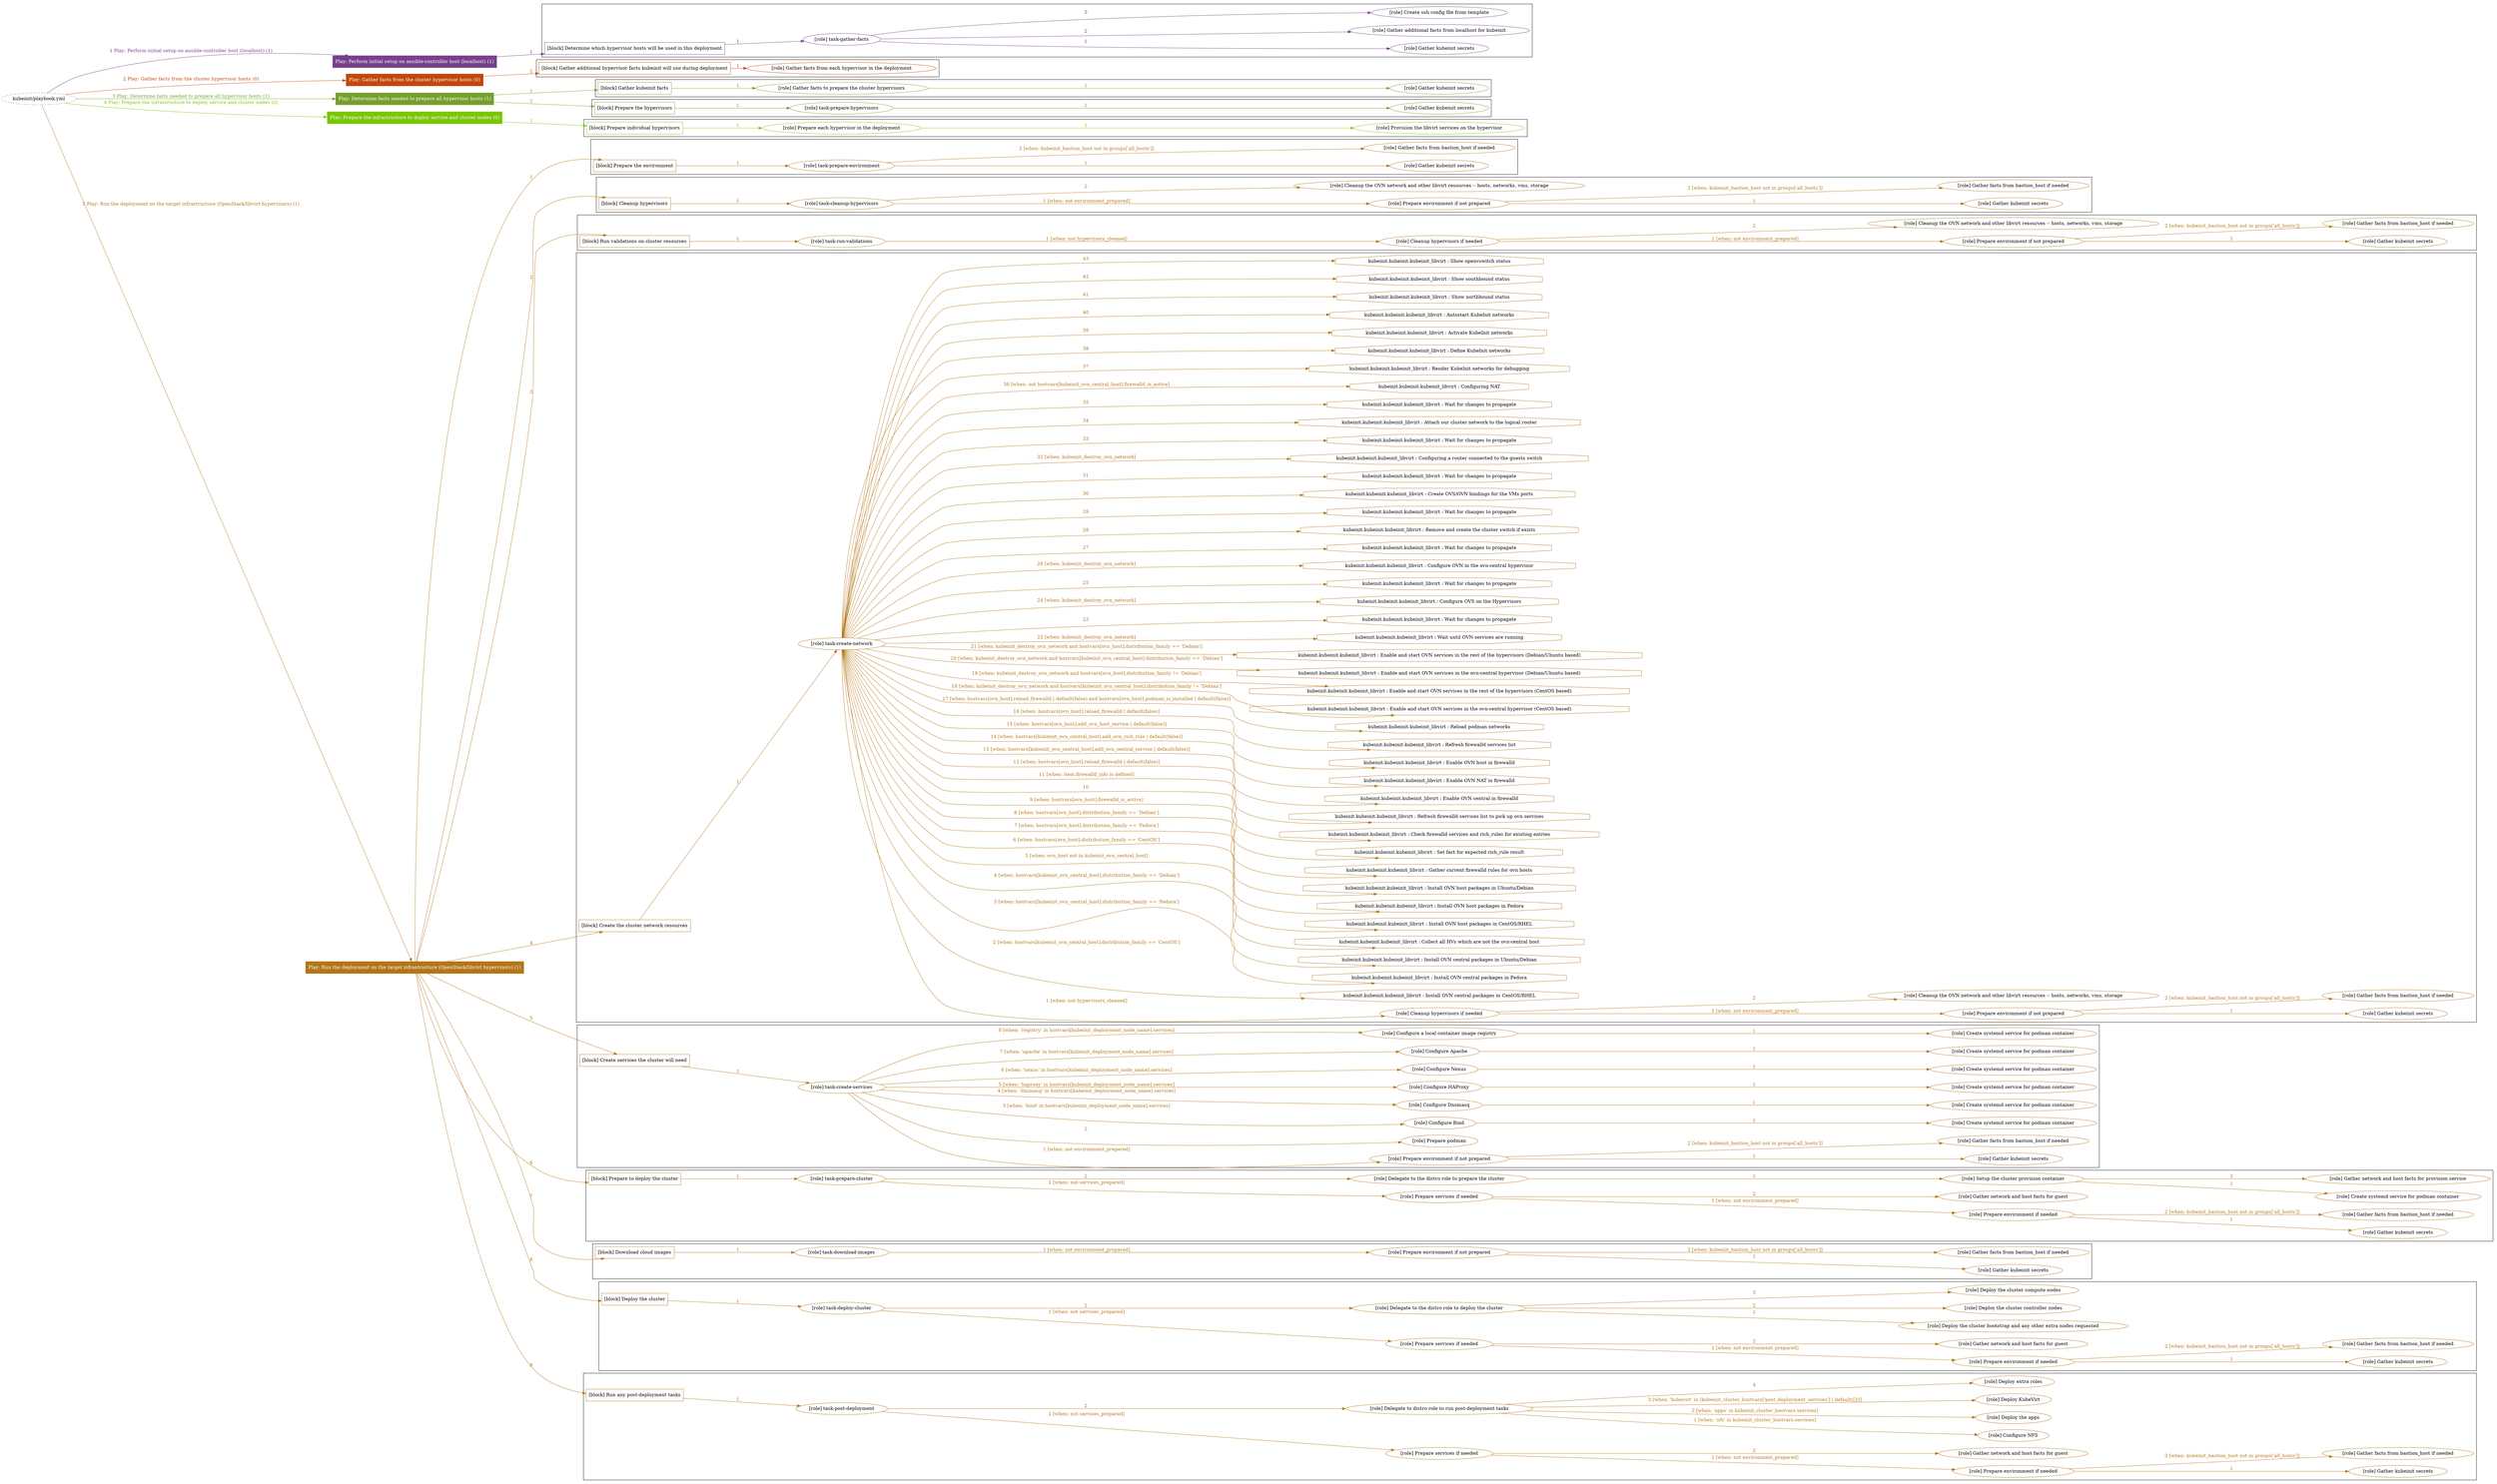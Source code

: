 digraph {
	graph [concentrate=true ordering=in rankdir=LR ratio=fill]
	edge [esep=5 sep=10]
	"kubeinit/playbook.yml" [URL="/home/runner/work/kubeinit/kubeinit/kubeinit/playbook.yml" id=playbook_d7975402 style=dotted]
	"kubeinit/playbook.yml" -> play_6796f015 [label="1 Play: Perform initial setup on ansible-controller host (localhost) (1)" color="#76418b" fontcolor="#76418b" id=edge_play_6796f015 labeltooltip="1 Play: Perform initial setup on ansible-controller host (localhost) (1)" tooltip="1 Play: Perform initial setup on ansible-controller host (localhost) (1)"]
	subgraph "Play: Perform initial setup on ansible-controller host (localhost) (1)" {
		play_6796f015 [label="Play: Perform initial setup on ansible-controller host (localhost) (1)" URL="/home/runner/work/kubeinit/kubeinit/kubeinit/playbook.yml" color="#76418b" fontcolor="#ffffff" id=play_6796f015 shape=box style=filled tooltip=localhost]
		play_6796f015 -> block_86b16b80 [label=1 color="#76418b" fontcolor="#76418b" id=edge_block_86b16b80 labeltooltip=1 tooltip=1]
		subgraph cluster_block_86b16b80 {
			block_86b16b80 [label="[block] Determine which hypervisor hosts will be used in this deployment" URL="/home/runner/work/kubeinit/kubeinit/kubeinit/playbook.yml" color="#76418b" id=block_86b16b80 labeltooltip="Determine which hypervisor hosts will be used in this deployment" shape=box tooltip="Determine which hypervisor hosts will be used in this deployment"]
			block_86b16b80 -> role_b4c39a8f [label="1 " color="#76418b" fontcolor="#76418b" id=edge_role_b4c39a8f labeltooltip="1 " tooltip="1 "]
			subgraph "task-gather-facts" {
				role_b4c39a8f [label="[role] task-gather-facts" URL="/home/runner/work/kubeinit/kubeinit/kubeinit/playbook.yml" color="#76418b" id=role_b4c39a8f tooltip="task-gather-facts"]
				role_b4c39a8f -> role_0f4c97f3 [label="1 " color="#76418b" fontcolor="#76418b" id=edge_role_0f4c97f3 labeltooltip="1 " tooltip="1 "]
				subgraph "Gather kubeinit secrets" {
					role_0f4c97f3 [label="[role] Gather kubeinit secrets" URL="/home/runner/.ansible/collections/ansible_collections/kubeinit/kubeinit/roles/kubeinit_prepare/tasks/build_hypervisors_group.yml" color="#76418b" id=role_0f4c97f3 tooltip="Gather kubeinit secrets"]
				}
				role_b4c39a8f -> role_4393614b [label="2 " color="#76418b" fontcolor="#76418b" id=edge_role_4393614b labeltooltip="2 " tooltip="2 "]
				subgraph "Gather additional facts from localhost for kubeinit" {
					role_4393614b [label="[role] Gather additional facts from localhost for kubeinit" URL="/home/runner/.ansible/collections/ansible_collections/kubeinit/kubeinit/roles/kubeinit_prepare/tasks/build_hypervisors_group.yml" color="#76418b" id=role_4393614b tooltip="Gather additional facts from localhost for kubeinit"]
				}
				role_b4c39a8f -> role_ed3b3487 [label="3 " color="#76418b" fontcolor="#76418b" id=edge_role_ed3b3487 labeltooltip="3 " tooltip="3 "]
				subgraph "Create ssh config file from template" {
					role_ed3b3487 [label="[role] Create ssh config file from template" URL="/home/runner/.ansible/collections/ansible_collections/kubeinit/kubeinit/roles/kubeinit_prepare/tasks/build_hypervisors_group.yml" color="#76418b" id=role_ed3b3487 tooltip="Create ssh config file from template"]
				}
			}
		}
	}
	"kubeinit/playbook.yml" -> play_7287ffac [label="2 Play: Gather facts from the cluster hypervisor hosts (0)" color="#c2470a" fontcolor="#c2470a" id=edge_play_7287ffac labeltooltip="2 Play: Gather facts from the cluster hypervisor hosts (0)" tooltip="2 Play: Gather facts from the cluster hypervisor hosts (0)"]
	subgraph "Play: Gather facts from the cluster hypervisor hosts (0)" {
		play_7287ffac [label="Play: Gather facts from the cluster hypervisor hosts (0)" URL="/home/runner/work/kubeinit/kubeinit/kubeinit/playbook.yml" color="#c2470a" fontcolor="#ffffff" id=play_7287ffac shape=box style=filled tooltip="Play: Gather facts from the cluster hypervisor hosts (0)"]
		play_7287ffac -> block_6e145010 [label=1 color="#c2470a" fontcolor="#c2470a" id=edge_block_6e145010 labeltooltip=1 tooltip=1]
		subgraph cluster_block_6e145010 {
			block_6e145010 [label="[block] Gather additional hypervisor facts kubeinit will use during deployment" URL="/home/runner/work/kubeinit/kubeinit/kubeinit/playbook.yml" color="#c2470a" id=block_6e145010 labeltooltip="Gather additional hypervisor facts kubeinit will use during deployment" shape=box tooltip="Gather additional hypervisor facts kubeinit will use during deployment"]
			block_6e145010 -> role_f6d8502f [label="1 " color="#c2470a" fontcolor="#c2470a" id=edge_role_f6d8502f labeltooltip="1 " tooltip="1 "]
			subgraph "Gather facts from each hypervisor in the deployment" {
				role_f6d8502f [label="[role] Gather facts from each hypervisor in the deployment" URL="/home/runner/work/kubeinit/kubeinit/kubeinit/playbook.yml" color="#c2470a" id=role_f6d8502f tooltip="Gather facts from each hypervisor in the deployment"]
			}
		}
	}
	"kubeinit/playbook.yml" -> play_ad4d2569 [label="3 Play: Determine facts needed to prepare all hypervisor hosts (1)" color="#759f2d" fontcolor="#759f2d" id=edge_play_ad4d2569 labeltooltip="3 Play: Determine facts needed to prepare all hypervisor hosts (1)" tooltip="3 Play: Determine facts needed to prepare all hypervisor hosts (1)"]
	subgraph "Play: Determine facts needed to prepare all hypervisor hosts (1)" {
		play_ad4d2569 [label="Play: Determine facts needed to prepare all hypervisor hosts (1)" URL="/home/runner/work/kubeinit/kubeinit/kubeinit/playbook.yml" color="#759f2d" fontcolor="#ffffff" id=play_ad4d2569 shape=box style=filled tooltip=localhost]
		play_ad4d2569 -> block_b9681df5 [label=1 color="#759f2d" fontcolor="#759f2d" id=edge_block_b9681df5 labeltooltip=1 tooltip=1]
		subgraph cluster_block_b9681df5 {
			block_b9681df5 [label="[block] Gather kubeinit facts" URL="/home/runner/work/kubeinit/kubeinit/kubeinit/playbook.yml" color="#759f2d" id=block_b9681df5 labeltooltip="Gather kubeinit facts" shape=box tooltip="Gather kubeinit facts"]
			block_b9681df5 -> role_4090f4c0 [label="1 " color="#759f2d" fontcolor="#759f2d" id=edge_role_4090f4c0 labeltooltip="1 " tooltip="1 "]
			subgraph "Gather facts to prepare the cluster hypervisors" {
				role_4090f4c0 [label="[role] Gather facts to prepare the cluster hypervisors" URL="/home/runner/work/kubeinit/kubeinit/kubeinit/playbook.yml" color="#759f2d" id=role_4090f4c0 tooltip="Gather facts to prepare the cluster hypervisors"]
				role_4090f4c0 -> role_97e8a84b [label="1 " color="#759f2d" fontcolor="#759f2d" id=edge_role_97e8a84b labeltooltip="1 " tooltip="1 "]
				subgraph "Gather kubeinit secrets" {
					role_97e8a84b [label="[role] Gather kubeinit secrets" URL="/home/runner/.ansible/collections/ansible_collections/kubeinit/kubeinit/roles/kubeinit_prepare/tasks/gather_kubeinit_facts.yml" color="#759f2d" id=role_97e8a84b tooltip="Gather kubeinit secrets"]
				}
			}
		}
		play_ad4d2569 -> block_9cde8007 [label=2 color="#759f2d" fontcolor="#759f2d" id=edge_block_9cde8007 labeltooltip=2 tooltip=2]
		subgraph cluster_block_9cde8007 {
			block_9cde8007 [label="[block] Prepare the hypervisors" URL="/home/runner/work/kubeinit/kubeinit/kubeinit/playbook.yml" color="#759f2d" id=block_9cde8007 labeltooltip="Prepare the hypervisors" shape=box tooltip="Prepare the hypervisors"]
			block_9cde8007 -> role_a6055820 [label="1 " color="#759f2d" fontcolor="#759f2d" id=edge_role_a6055820 labeltooltip="1 " tooltip="1 "]
			subgraph "task-prepare-hypervisors" {
				role_a6055820 [label="[role] task-prepare-hypervisors" URL="/home/runner/work/kubeinit/kubeinit/kubeinit/playbook.yml" color="#759f2d" id=role_a6055820 tooltip="task-prepare-hypervisors"]
				role_a6055820 -> role_dbf8bacb [label="1 " color="#759f2d" fontcolor="#759f2d" id=edge_role_dbf8bacb labeltooltip="1 " tooltip="1 "]
				subgraph "Gather kubeinit secrets" {
					role_dbf8bacb [label="[role] Gather kubeinit secrets" URL="/home/runner/.ansible/collections/ansible_collections/kubeinit/kubeinit/roles/kubeinit_prepare/tasks/gather_kubeinit_facts.yml" color="#759f2d" id=role_dbf8bacb tooltip="Gather kubeinit secrets"]
				}
			}
		}
	}
	"kubeinit/playbook.yml" -> play_a612e790 [label="4 Play: Prepare the infrastructure to deploy service and cluster nodes (0)" color="#78c705" fontcolor="#78c705" id=edge_play_a612e790 labeltooltip="4 Play: Prepare the infrastructure to deploy service and cluster nodes (0)" tooltip="4 Play: Prepare the infrastructure to deploy service and cluster nodes (0)"]
	subgraph "Play: Prepare the infrastructure to deploy service and cluster nodes (0)" {
		play_a612e790 [label="Play: Prepare the infrastructure to deploy service and cluster nodes (0)" URL="/home/runner/work/kubeinit/kubeinit/kubeinit/playbook.yml" color="#78c705" fontcolor="#ffffff" id=play_a612e790 shape=box style=filled tooltip="Play: Prepare the infrastructure to deploy service and cluster nodes (0)"]
		play_a612e790 -> block_09f2439b [label=1 color="#78c705" fontcolor="#78c705" id=edge_block_09f2439b labeltooltip=1 tooltip=1]
		subgraph cluster_block_09f2439b {
			block_09f2439b [label="[block] Prepare individual hypervisors" URL="/home/runner/work/kubeinit/kubeinit/kubeinit/playbook.yml" color="#78c705" id=block_09f2439b labeltooltip="Prepare individual hypervisors" shape=box tooltip="Prepare individual hypervisors"]
			block_09f2439b -> role_fe30f9e1 [label="1 " color="#78c705" fontcolor="#78c705" id=edge_role_fe30f9e1 labeltooltip="1 " tooltip="1 "]
			subgraph "Prepare each hypervisor in the deployment" {
				role_fe30f9e1 [label="[role] Prepare each hypervisor in the deployment" URL="/home/runner/work/kubeinit/kubeinit/kubeinit/playbook.yml" color="#78c705" id=role_fe30f9e1 tooltip="Prepare each hypervisor in the deployment"]
				role_fe30f9e1 -> role_71923dc6 [label="1 " color="#78c705" fontcolor="#78c705" id=edge_role_71923dc6 labeltooltip="1 " tooltip="1 "]
				subgraph "Provision the libvirt services on the hypervisor" {
					role_71923dc6 [label="[role] Provision the libvirt services on the hypervisor" URL="/home/runner/.ansible/collections/ansible_collections/kubeinit/kubeinit/roles/kubeinit_prepare/tasks/prepare_hypervisor.yml" color="#78c705" id=role_71923dc6 tooltip="Provision the libvirt services on the hypervisor"]
				}
			}
		}
	}
	"kubeinit/playbook.yml" -> play_558630e0 [label="5 Play: Run the deployment on the target infrastructure (OpenStack/libvirt hypervisors) (1)" color="#b47518" fontcolor="#b47518" id=edge_play_558630e0 labeltooltip="5 Play: Run the deployment on the target infrastructure (OpenStack/libvirt hypervisors) (1)" tooltip="5 Play: Run the deployment on the target infrastructure (OpenStack/libvirt hypervisors) (1)"]
	subgraph "Play: Run the deployment on the target infrastructure (OpenStack/libvirt hypervisors) (1)" {
		play_558630e0 [label="Play: Run the deployment on the target infrastructure (OpenStack/libvirt hypervisors) (1)" URL="/home/runner/work/kubeinit/kubeinit/kubeinit/playbook.yml" color="#b47518" fontcolor="#ffffff" id=play_558630e0 shape=box style=filled tooltip=localhost]
		play_558630e0 -> block_61222cba [label=1 color="#b47518" fontcolor="#b47518" id=edge_block_61222cba labeltooltip=1 tooltip=1]
		subgraph cluster_block_61222cba {
			block_61222cba [label="[block] Prepare the environment" URL="/home/runner/work/kubeinit/kubeinit/kubeinit/playbook.yml" color="#b47518" id=block_61222cba labeltooltip="Prepare the environment" shape=box tooltip="Prepare the environment"]
			block_61222cba -> role_3282fe26 [label="1 " color="#b47518" fontcolor="#b47518" id=edge_role_3282fe26 labeltooltip="1 " tooltip="1 "]
			subgraph "task-prepare-environment" {
				role_3282fe26 [label="[role] task-prepare-environment" URL="/home/runner/work/kubeinit/kubeinit/kubeinit/playbook.yml" color="#b47518" id=role_3282fe26 tooltip="task-prepare-environment"]
				role_3282fe26 -> role_4fcdfd9d [label="1 " color="#b47518" fontcolor="#b47518" id=edge_role_4fcdfd9d labeltooltip="1 " tooltip="1 "]
				subgraph "Gather kubeinit secrets" {
					role_4fcdfd9d [label="[role] Gather kubeinit secrets" URL="/home/runner/.ansible/collections/ansible_collections/kubeinit/kubeinit/roles/kubeinit_prepare/tasks/gather_kubeinit_facts.yml" color="#b47518" id=role_4fcdfd9d tooltip="Gather kubeinit secrets"]
				}
				role_3282fe26 -> role_833a6df2 [label="2 [when: kubeinit_bastion_host not in groups['all_hosts']]" color="#b47518" fontcolor="#b47518" id=edge_role_833a6df2 labeltooltip="2 [when: kubeinit_bastion_host not in groups['all_hosts']]" tooltip="2 [when: kubeinit_bastion_host not in groups['all_hosts']]"]
				subgraph "Gather facts from bastion_host if needed" {
					role_833a6df2 [label="[role] Gather facts from bastion_host if needed" URL="/home/runner/.ansible/collections/ansible_collections/kubeinit/kubeinit/roles/kubeinit_prepare/tasks/main.yml" color="#b47518" id=role_833a6df2 tooltip="Gather facts from bastion_host if needed"]
				}
			}
		}
		play_558630e0 -> block_0a980608 [label=2 color="#b47518" fontcolor="#b47518" id=edge_block_0a980608 labeltooltip=2 tooltip=2]
		subgraph cluster_block_0a980608 {
			block_0a980608 [label="[block] Cleanup hypervisors" URL="/home/runner/work/kubeinit/kubeinit/kubeinit/playbook.yml" color="#b47518" id=block_0a980608 labeltooltip="Cleanup hypervisors" shape=box tooltip="Cleanup hypervisors"]
			block_0a980608 -> role_f563df0d [label="1 " color="#b47518" fontcolor="#b47518" id=edge_role_f563df0d labeltooltip="1 " tooltip="1 "]
			subgraph "task-cleanup-hypervisors" {
				role_f563df0d [label="[role] task-cleanup-hypervisors" URL="/home/runner/work/kubeinit/kubeinit/kubeinit/playbook.yml" color="#b47518" id=role_f563df0d tooltip="task-cleanup-hypervisors"]
				role_f563df0d -> role_ebf4f50d [label="1 [when: not environment_prepared]" color="#b47518" fontcolor="#b47518" id=edge_role_ebf4f50d labeltooltip="1 [when: not environment_prepared]" tooltip="1 [when: not environment_prepared]"]
				subgraph "Prepare environment if not prepared" {
					role_ebf4f50d [label="[role] Prepare environment if not prepared" URL="/home/runner/.ansible/collections/ansible_collections/kubeinit/kubeinit/roles/kubeinit_libvirt/tasks/cleanup_hypervisors.yml" color="#b47518" id=role_ebf4f50d tooltip="Prepare environment if not prepared"]
					role_ebf4f50d -> role_1ea7606b [label="1 " color="#b47518" fontcolor="#b47518" id=edge_role_1ea7606b labeltooltip="1 " tooltip="1 "]
					subgraph "Gather kubeinit secrets" {
						role_1ea7606b [label="[role] Gather kubeinit secrets" URL="/home/runner/.ansible/collections/ansible_collections/kubeinit/kubeinit/roles/kubeinit_prepare/tasks/gather_kubeinit_facts.yml" color="#b47518" id=role_1ea7606b tooltip="Gather kubeinit secrets"]
					}
					role_ebf4f50d -> role_e7f4d364 [label="2 [when: kubeinit_bastion_host not in groups['all_hosts']]" color="#b47518" fontcolor="#b47518" id=edge_role_e7f4d364 labeltooltip="2 [when: kubeinit_bastion_host not in groups['all_hosts']]" tooltip="2 [when: kubeinit_bastion_host not in groups['all_hosts']]"]
					subgraph "Gather facts from bastion_host if needed" {
						role_e7f4d364 [label="[role] Gather facts from bastion_host if needed" URL="/home/runner/.ansible/collections/ansible_collections/kubeinit/kubeinit/roles/kubeinit_prepare/tasks/main.yml" color="#b47518" id=role_e7f4d364 tooltip="Gather facts from bastion_host if needed"]
					}
				}
				role_f563df0d -> role_f78a77bc [label="2 " color="#b47518" fontcolor="#b47518" id=edge_role_f78a77bc labeltooltip="2 " tooltip="2 "]
				subgraph "Cleanup the OVN network and other libvirt resources -- hosts, networks, vms, storage" {
					role_f78a77bc [label="[role] Cleanup the OVN network and other libvirt resources -- hosts, networks, vms, storage" URL="/home/runner/.ansible/collections/ansible_collections/kubeinit/kubeinit/roles/kubeinit_libvirt/tasks/cleanup_hypervisors.yml" color="#b47518" id=role_f78a77bc tooltip="Cleanup the OVN network and other libvirt resources -- hosts, networks, vms, storage"]
				}
			}
		}
		play_558630e0 -> block_1905696f [label=3 color="#b47518" fontcolor="#b47518" id=edge_block_1905696f labeltooltip=3 tooltip=3]
		subgraph cluster_block_1905696f {
			block_1905696f [label="[block] Run validations on cluster resources" URL="/home/runner/work/kubeinit/kubeinit/kubeinit/playbook.yml" color="#b47518" id=block_1905696f labeltooltip="Run validations on cluster resources" shape=box tooltip="Run validations on cluster resources"]
			block_1905696f -> role_3648d478 [label="1 " color="#b47518" fontcolor="#b47518" id=edge_role_3648d478 labeltooltip="1 " tooltip="1 "]
			subgraph "task-run-validations" {
				role_3648d478 [label="[role] task-run-validations" URL="/home/runner/work/kubeinit/kubeinit/kubeinit/playbook.yml" color="#b47518" id=role_3648d478 tooltip="task-run-validations"]
				role_3648d478 -> role_91d0a46d [label="1 [when: not hypervisors_cleaned]" color="#b47518" fontcolor="#b47518" id=edge_role_91d0a46d labeltooltip="1 [when: not hypervisors_cleaned]" tooltip="1 [when: not hypervisors_cleaned]"]
				subgraph "Cleanup hypervisors if needed" {
					role_91d0a46d [label="[role] Cleanup hypervisors if needed" URL="/home/runner/.ansible/collections/ansible_collections/kubeinit/kubeinit/roles/kubeinit_validations/tasks/main.yml" color="#b47518" id=role_91d0a46d tooltip="Cleanup hypervisors if needed"]
					role_91d0a46d -> role_52afb453 [label="1 [when: not environment_prepared]" color="#b47518" fontcolor="#b47518" id=edge_role_52afb453 labeltooltip="1 [when: not environment_prepared]" tooltip="1 [when: not environment_prepared]"]
					subgraph "Prepare environment if not prepared" {
						role_52afb453 [label="[role] Prepare environment if not prepared" URL="/home/runner/.ansible/collections/ansible_collections/kubeinit/kubeinit/roles/kubeinit_libvirt/tasks/cleanup_hypervisors.yml" color="#b47518" id=role_52afb453 tooltip="Prepare environment if not prepared"]
						role_52afb453 -> role_451c6ccf [label="1 " color="#b47518" fontcolor="#b47518" id=edge_role_451c6ccf labeltooltip="1 " tooltip="1 "]
						subgraph "Gather kubeinit secrets" {
							role_451c6ccf [label="[role] Gather kubeinit secrets" URL="/home/runner/.ansible/collections/ansible_collections/kubeinit/kubeinit/roles/kubeinit_prepare/tasks/gather_kubeinit_facts.yml" color="#b47518" id=role_451c6ccf tooltip="Gather kubeinit secrets"]
						}
						role_52afb453 -> role_27261cb0 [label="2 [when: kubeinit_bastion_host not in groups['all_hosts']]" color="#b47518" fontcolor="#b47518" id=edge_role_27261cb0 labeltooltip="2 [when: kubeinit_bastion_host not in groups['all_hosts']]" tooltip="2 [when: kubeinit_bastion_host not in groups['all_hosts']]"]
						subgraph "Gather facts from bastion_host if needed" {
							role_27261cb0 [label="[role] Gather facts from bastion_host if needed" URL="/home/runner/.ansible/collections/ansible_collections/kubeinit/kubeinit/roles/kubeinit_prepare/tasks/main.yml" color="#b47518" id=role_27261cb0 tooltip="Gather facts from bastion_host if needed"]
						}
					}
					role_91d0a46d -> role_933d6e90 [label="2 " color="#b47518" fontcolor="#b47518" id=edge_role_933d6e90 labeltooltip="2 " tooltip="2 "]
					subgraph "Cleanup the OVN network and other libvirt resources -- hosts, networks, vms, storage" {
						role_933d6e90 [label="[role] Cleanup the OVN network and other libvirt resources -- hosts, networks, vms, storage" URL="/home/runner/.ansible/collections/ansible_collections/kubeinit/kubeinit/roles/kubeinit_libvirt/tasks/cleanup_hypervisors.yml" color="#b47518" id=role_933d6e90 tooltip="Cleanup the OVN network and other libvirt resources -- hosts, networks, vms, storage"]
					}
				}
			}
		}
		play_558630e0 -> block_e83e214b [label=4 color="#b47518" fontcolor="#b47518" id=edge_block_e83e214b labeltooltip=4 tooltip=4]
		subgraph cluster_block_e83e214b {
			block_e83e214b [label="[block] Create the cluster network resources" URL="/home/runner/work/kubeinit/kubeinit/kubeinit/playbook.yml" color="#b47518" id=block_e83e214b labeltooltip="Create the cluster network resources" shape=box tooltip="Create the cluster network resources"]
			block_e83e214b -> role_e08ffa4b [label="1 " color="#b47518" fontcolor="#b47518" id=edge_role_e08ffa4b labeltooltip="1 " tooltip="1 "]
			subgraph "task-create-network" {
				role_e08ffa4b [label="[role] task-create-network" URL="/home/runner/work/kubeinit/kubeinit/kubeinit/playbook.yml" color="#b47518" id=role_e08ffa4b tooltip="task-create-network"]
				role_e08ffa4b -> role_a078750b [label="1 [when: not hypervisors_cleaned]" color="#b47518" fontcolor="#b47518" id=edge_role_a078750b labeltooltip="1 [when: not hypervisors_cleaned]" tooltip="1 [when: not hypervisors_cleaned]"]
				subgraph "Cleanup hypervisors if needed" {
					role_a078750b [label="[role] Cleanup hypervisors if needed" URL="/home/runner/.ansible/collections/ansible_collections/kubeinit/kubeinit/roles/kubeinit_libvirt/tasks/create_network.yml" color="#b47518" id=role_a078750b tooltip="Cleanup hypervisors if needed"]
					role_a078750b -> role_e5be33ce [label="1 [when: not environment_prepared]" color="#b47518" fontcolor="#b47518" id=edge_role_e5be33ce labeltooltip="1 [when: not environment_prepared]" tooltip="1 [when: not environment_prepared]"]
					subgraph "Prepare environment if not prepared" {
						role_e5be33ce [label="[role] Prepare environment if not prepared" URL="/home/runner/.ansible/collections/ansible_collections/kubeinit/kubeinit/roles/kubeinit_libvirt/tasks/cleanup_hypervisors.yml" color="#b47518" id=role_e5be33ce tooltip="Prepare environment if not prepared"]
						role_e5be33ce -> role_454081e3 [label="1 " color="#b47518" fontcolor="#b47518" id=edge_role_454081e3 labeltooltip="1 " tooltip="1 "]
						subgraph "Gather kubeinit secrets" {
							role_454081e3 [label="[role] Gather kubeinit secrets" URL="/home/runner/.ansible/collections/ansible_collections/kubeinit/kubeinit/roles/kubeinit_prepare/tasks/gather_kubeinit_facts.yml" color="#b47518" id=role_454081e3 tooltip="Gather kubeinit secrets"]
						}
						role_e5be33ce -> role_399dffc7 [label="2 [when: kubeinit_bastion_host not in groups['all_hosts']]" color="#b47518" fontcolor="#b47518" id=edge_role_399dffc7 labeltooltip="2 [when: kubeinit_bastion_host not in groups['all_hosts']]" tooltip="2 [when: kubeinit_bastion_host not in groups['all_hosts']]"]
						subgraph "Gather facts from bastion_host if needed" {
							role_399dffc7 [label="[role] Gather facts from bastion_host if needed" URL="/home/runner/.ansible/collections/ansible_collections/kubeinit/kubeinit/roles/kubeinit_prepare/tasks/main.yml" color="#b47518" id=role_399dffc7 tooltip="Gather facts from bastion_host if needed"]
						}
					}
					role_a078750b -> role_a93d5473 [label="2 " color="#b47518" fontcolor="#b47518" id=edge_role_a93d5473 labeltooltip="2 " tooltip="2 "]
					subgraph "Cleanup the OVN network and other libvirt resources -- hosts, networks, vms, storage" {
						role_a93d5473 [label="[role] Cleanup the OVN network and other libvirt resources -- hosts, networks, vms, storage" URL="/home/runner/.ansible/collections/ansible_collections/kubeinit/kubeinit/roles/kubeinit_libvirt/tasks/cleanup_hypervisors.yml" color="#b47518" id=role_a93d5473 tooltip="Cleanup the OVN network and other libvirt resources -- hosts, networks, vms, storage"]
					}
				}
				task_33e2cf11 [label="kubeinit.kubeinit.kubeinit_libvirt : Install OVN central packages in CentOS/RHEL" URL="/home/runner/.ansible/collections/ansible_collections/kubeinit/kubeinit/roles/kubeinit_libvirt/tasks/create_network.yml" color="#b47518" id=task_33e2cf11 shape=octagon tooltip="kubeinit.kubeinit.kubeinit_libvirt : Install OVN central packages in CentOS/RHEL"]
				role_e08ffa4b -> task_33e2cf11 [label="2 [when: hostvars[kubeinit_ovn_central_host].distribution_family == 'CentOS']" color="#b47518" fontcolor="#b47518" id=edge_task_33e2cf11 labeltooltip="2 [when: hostvars[kubeinit_ovn_central_host].distribution_family == 'CentOS']" tooltip="2 [when: hostvars[kubeinit_ovn_central_host].distribution_family == 'CentOS']"]
				task_2979d1b4 [label="kubeinit.kubeinit.kubeinit_libvirt : Install OVN central packages in Fedora" URL="/home/runner/.ansible/collections/ansible_collections/kubeinit/kubeinit/roles/kubeinit_libvirt/tasks/create_network.yml" color="#b47518" id=task_2979d1b4 shape=octagon tooltip="kubeinit.kubeinit.kubeinit_libvirt : Install OVN central packages in Fedora"]
				role_e08ffa4b -> task_2979d1b4 [label="3 [when: hostvars[kubeinit_ovn_central_host].distribution_family == 'Fedora']" color="#b47518" fontcolor="#b47518" id=edge_task_2979d1b4 labeltooltip="3 [when: hostvars[kubeinit_ovn_central_host].distribution_family == 'Fedora']" tooltip="3 [when: hostvars[kubeinit_ovn_central_host].distribution_family == 'Fedora']"]
				task_44763f43 [label="kubeinit.kubeinit.kubeinit_libvirt : Install OVN central packages in Ubuntu/Debian" URL="/home/runner/.ansible/collections/ansible_collections/kubeinit/kubeinit/roles/kubeinit_libvirt/tasks/create_network.yml" color="#b47518" id=task_44763f43 shape=octagon tooltip="kubeinit.kubeinit.kubeinit_libvirt : Install OVN central packages in Ubuntu/Debian"]
				role_e08ffa4b -> task_44763f43 [label="4 [when: hostvars[kubeinit_ovn_central_host].distribution_family == 'Debian']" color="#b47518" fontcolor="#b47518" id=edge_task_44763f43 labeltooltip="4 [when: hostvars[kubeinit_ovn_central_host].distribution_family == 'Debian']" tooltip="4 [when: hostvars[kubeinit_ovn_central_host].distribution_family == 'Debian']"]
				task_b83cfd60 [label="kubeinit.kubeinit.kubeinit_libvirt : Collect all HVs which are not the ovn-central host" URL="/home/runner/.ansible/collections/ansible_collections/kubeinit/kubeinit/roles/kubeinit_libvirt/tasks/create_network.yml" color="#b47518" id=task_b83cfd60 shape=octagon tooltip="kubeinit.kubeinit.kubeinit_libvirt : Collect all HVs which are not the ovn-central host"]
				role_e08ffa4b -> task_b83cfd60 [label="5 [when: ovn_host not in kubeinit_ovn_central_host]" color="#b47518" fontcolor="#b47518" id=edge_task_b83cfd60 labeltooltip="5 [when: ovn_host not in kubeinit_ovn_central_host]" tooltip="5 [when: ovn_host not in kubeinit_ovn_central_host]"]
				task_10904175 [label="kubeinit.kubeinit.kubeinit_libvirt : Install OVN host packages in CentOS/RHEL" URL="/home/runner/.ansible/collections/ansible_collections/kubeinit/kubeinit/roles/kubeinit_libvirt/tasks/create_network.yml" color="#b47518" id=task_10904175 shape=octagon tooltip="kubeinit.kubeinit.kubeinit_libvirt : Install OVN host packages in CentOS/RHEL"]
				role_e08ffa4b -> task_10904175 [label="6 [when: hostvars[ovn_host].distribution_family == 'CentOS']" color="#b47518" fontcolor="#b47518" id=edge_task_10904175 labeltooltip="6 [when: hostvars[ovn_host].distribution_family == 'CentOS']" tooltip="6 [when: hostvars[ovn_host].distribution_family == 'CentOS']"]
				task_78941724 [label="kubeinit.kubeinit.kubeinit_libvirt : Install OVN host packages in Fedora" URL="/home/runner/.ansible/collections/ansible_collections/kubeinit/kubeinit/roles/kubeinit_libvirt/tasks/create_network.yml" color="#b47518" id=task_78941724 shape=octagon tooltip="kubeinit.kubeinit.kubeinit_libvirt : Install OVN host packages in Fedora"]
				role_e08ffa4b -> task_78941724 [label="7 [when: hostvars[ovn_host].distribution_family == 'Fedora']" color="#b47518" fontcolor="#b47518" id=edge_task_78941724 labeltooltip="7 [when: hostvars[ovn_host].distribution_family == 'Fedora']" tooltip="7 [when: hostvars[ovn_host].distribution_family == 'Fedora']"]
				task_3b0f21c4 [label="kubeinit.kubeinit.kubeinit_libvirt : Install OVN host packages in Ubuntu/Debian" URL="/home/runner/.ansible/collections/ansible_collections/kubeinit/kubeinit/roles/kubeinit_libvirt/tasks/create_network.yml" color="#b47518" id=task_3b0f21c4 shape=octagon tooltip="kubeinit.kubeinit.kubeinit_libvirt : Install OVN host packages in Ubuntu/Debian"]
				role_e08ffa4b -> task_3b0f21c4 [label="8 [when: hostvars[ovn_host].distribution_family == 'Debian']" color="#b47518" fontcolor="#b47518" id=edge_task_3b0f21c4 labeltooltip="8 [when: hostvars[ovn_host].distribution_family == 'Debian']" tooltip="8 [when: hostvars[ovn_host].distribution_family == 'Debian']"]
				task_7d765cce [label="kubeinit.kubeinit.kubeinit_libvirt : Gather current firewalld rules for ovn hosts" URL="/home/runner/.ansible/collections/ansible_collections/kubeinit/kubeinit/roles/kubeinit_libvirt/tasks/create_network.yml" color="#b47518" id=task_7d765cce shape=octagon tooltip="kubeinit.kubeinit.kubeinit_libvirt : Gather current firewalld rules for ovn hosts"]
				role_e08ffa4b -> task_7d765cce [label="9 [when: hostvars[ovn_host].firewalld_is_active]" color="#b47518" fontcolor="#b47518" id=edge_task_7d765cce labeltooltip="9 [when: hostvars[ovn_host].firewalld_is_active]" tooltip="9 [when: hostvars[ovn_host].firewalld_is_active]"]
				task_af9371ab [label="kubeinit.kubeinit.kubeinit_libvirt : Set fact for expected rich_rule result" URL="/home/runner/.ansible/collections/ansible_collections/kubeinit/kubeinit/roles/kubeinit_libvirt/tasks/create_network.yml" color="#b47518" id=task_af9371ab shape=octagon tooltip="kubeinit.kubeinit.kubeinit_libvirt : Set fact for expected rich_rule result"]
				role_e08ffa4b -> task_af9371ab [label="10 " color="#b47518" fontcolor="#b47518" id=edge_task_af9371ab labeltooltip="10 " tooltip="10 "]
				task_ad96231d [label="kubeinit.kubeinit.kubeinit_libvirt : Check firewalld services and rich_rules for existing entries" URL="/home/runner/.ansible/collections/ansible_collections/kubeinit/kubeinit/roles/kubeinit_libvirt/tasks/create_network.yml" color="#b47518" id=task_ad96231d shape=octagon tooltip="kubeinit.kubeinit.kubeinit_libvirt : Check firewalld services and rich_rules for existing entries"]
				role_e08ffa4b -> task_ad96231d [label="11 [when: item.firewalld_info is defined]" color="#b47518" fontcolor="#b47518" id=edge_task_ad96231d labeltooltip="11 [when: item.firewalld_info is defined]" tooltip="11 [when: item.firewalld_info is defined]"]
				task_e7ccef20 [label="kubeinit.kubeinit.kubeinit_libvirt : Refresh firewalld services list to pick up ovn services" URL="/home/runner/.ansible/collections/ansible_collections/kubeinit/kubeinit/roles/kubeinit_libvirt/tasks/create_network.yml" color="#b47518" id=task_e7ccef20 shape=octagon tooltip="kubeinit.kubeinit.kubeinit_libvirt : Refresh firewalld services list to pick up ovn services"]
				role_e08ffa4b -> task_e7ccef20 [label="12 [when: hostvars[ovn_host].reload_firewalld | default(false)]" color="#b47518" fontcolor="#b47518" id=edge_task_e7ccef20 labeltooltip="12 [when: hostvars[ovn_host].reload_firewalld | default(false)]" tooltip="12 [when: hostvars[ovn_host].reload_firewalld | default(false)]"]
				task_1c477add [label="kubeinit.kubeinit.kubeinit_libvirt : Enable OVN central in firewalld" URL="/home/runner/.ansible/collections/ansible_collections/kubeinit/kubeinit/roles/kubeinit_libvirt/tasks/create_network.yml" color="#b47518" id=task_1c477add shape=octagon tooltip="kubeinit.kubeinit.kubeinit_libvirt : Enable OVN central in firewalld"]
				role_e08ffa4b -> task_1c477add [label="13 [when: hostvars[kubeinit_ovn_central_host].add_ovn_central_service | default(false)]" color="#b47518" fontcolor="#b47518" id=edge_task_1c477add labeltooltip="13 [when: hostvars[kubeinit_ovn_central_host].add_ovn_central_service | default(false)]" tooltip="13 [when: hostvars[kubeinit_ovn_central_host].add_ovn_central_service | default(false)]"]
				task_bbe92c35 [label="kubeinit.kubeinit.kubeinit_libvirt : Enable OVN NAT in firewalld" URL="/home/runner/.ansible/collections/ansible_collections/kubeinit/kubeinit/roles/kubeinit_libvirt/tasks/create_network.yml" color="#b47518" id=task_bbe92c35 shape=octagon tooltip="kubeinit.kubeinit.kubeinit_libvirt : Enable OVN NAT in firewalld"]
				role_e08ffa4b -> task_bbe92c35 [label="14 [when: hostvars[kubeinit_ovn_central_host].add_ovn_rich_rule | default(false)]" color="#b47518" fontcolor="#b47518" id=edge_task_bbe92c35 labeltooltip="14 [when: hostvars[kubeinit_ovn_central_host].add_ovn_rich_rule | default(false)]" tooltip="14 [when: hostvars[kubeinit_ovn_central_host].add_ovn_rich_rule | default(false)]"]
				task_92dec01f [label="kubeinit.kubeinit.kubeinit_libvirt : Enable OVN host in firewalld" URL="/home/runner/.ansible/collections/ansible_collections/kubeinit/kubeinit/roles/kubeinit_libvirt/tasks/create_network.yml" color="#b47518" id=task_92dec01f shape=octagon tooltip="kubeinit.kubeinit.kubeinit_libvirt : Enable OVN host in firewalld"]
				role_e08ffa4b -> task_92dec01f [label="15 [when: hostvars[ovn_host].add_ovn_host_service | default(false)]" color="#b47518" fontcolor="#b47518" id=edge_task_92dec01f labeltooltip="15 [when: hostvars[ovn_host].add_ovn_host_service | default(false)]" tooltip="15 [when: hostvars[ovn_host].add_ovn_host_service | default(false)]"]
				task_edfa8050 [label="kubeinit.kubeinit.kubeinit_libvirt : Refresh firewalld services list" URL="/home/runner/.ansible/collections/ansible_collections/kubeinit/kubeinit/roles/kubeinit_libvirt/tasks/create_network.yml" color="#b47518" id=task_edfa8050 shape=octagon tooltip="kubeinit.kubeinit.kubeinit_libvirt : Refresh firewalld services list"]
				role_e08ffa4b -> task_edfa8050 [label="16 [when: hostvars[ovn_host].reload_firewalld | default(false)]" color="#b47518" fontcolor="#b47518" id=edge_task_edfa8050 labeltooltip="16 [when: hostvars[ovn_host].reload_firewalld | default(false)]" tooltip="16 [when: hostvars[ovn_host].reload_firewalld | default(false)]"]
				task_82677bc5 [label="kubeinit.kubeinit.kubeinit_libvirt : Reload podman networks" URL="/home/runner/.ansible/collections/ansible_collections/kubeinit/kubeinit/roles/kubeinit_libvirt/tasks/create_network.yml" color="#b47518" id=task_82677bc5 shape=octagon tooltip="kubeinit.kubeinit.kubeinit_libvirt : Reload podman networks"]
				role_e08ffa4b -> task_82677bc5 [label="17 [when: hostvars[ovn_host].reload_firewalld | default(false) and hostvars[ovn_host].podman_is_installed | default(false)]" color="#b47518" fontcolor="#b47518" id=edge_task_82677bc5 labeltooltip="17 [when: hostvars[ovn_host].reload_firewalld | default(false) and hostvars[ovn_host].podman_is_installed | default(false)]" tooltip="17 [when: hostvars[ovn_host].reload_firewalld | default(false) and hostvars[ovn_host].podman_is_installed | default(false)]"]
				task_9da08c35 [label="kubeinit.kubeinit.kubeinit_libvirt : Enable and start OVN services in the ovn-central hypervisor (CentOS based)" URL="/home/runner/.ansible/collections/ansible_collections/kubeinit/kubeinit/roles/kubeinit_libvirt/tasks/create_network.yml" color="#b47518" id=task_9da08c35 shape=octagon tooltip="kubeinit.kubeinit.kubeinit_libvirt : Enable and start OVN services in the ovn-central hypervisor (CentOS based)"]
				role_e08ffa4b -> task_9da08c35 [label="18 [when: kubeinit_destroy_ovn_network and hostvars[kubeinit_ovn_central_host].distribution_family != 'Debian']" color="#b47518" fontcolor="#b47518" id=edge_task_9da08c35 labeltooltip="18 [when: kubeinit_destroy_ovn_network and hostvars[kubeinit_ovn_central_host].distribution_family != 'Debian']" tooltip="18 [when: kubeinit_destroy_ovn_network and hostvars[kubeinit_ovn_central_host].distribution_family != 'Debian']"]
				task_4aa42b0c [label="kubeinit.kubeinit.kubeinit_libvirt : Enable and start OVN services in the rest of the hypervisors (CentOS based)" URL="/home/runner/.ansible/collections/ansible_collections/kubeinit/kubeinit/roles/kubeinit_libvirt/tasks/create_network.yml" color="#b47518" id=task_4aa42b0c shape=octagon tooltip="kubeinit.kubeinit.kubeinit_libvirt : Enable and start OVN services in the rest of the hypervisors (CentOS based)"]
				role_e08ffa4b -> task_4aa42b0c [label="19 [when: kubeinit_destroy_ovn_network and hostvars[ovn_host].distribution_family != 'Debian']" color="#b47518" fontcolor="#b47518" id=edge_task_4aa42b0c labeltooltip="19 [when: kubeinit_destroy_ovn_network and hostvars[ovn_host].distribution_family != 'Debian']" tooltip="19 [when: kubeinit_destroy_ovn_network and hostvars[ovn_host].distribution_family != 'Debian']"]
				task_e1b73d75 [label="kubeinit.kubeinit.kubeinit_libvirt : Enable and start OVN services in the ovn-central hypervisor (Debian/Ubuntu based)" URL="/home/runner/.ansible/collections/ansible_collections/kubeinit/kubeinit/roles/kubeinit_libvirt/tasks/create_network.yml" color="#b47518" id=task_e1b73d75 shape=octagon tooltip="kubeinit.kubeinit.kubeinit_libvirt : Enable and start OVN services in the ovn-central hypervisor (Debian/Ubuntu based)"]
				role_e08ffa4b -> task_e1b73d75 [label="20 [when: kubeinit_destroy_ovn_network and hostvars[kubeinit_ovn_central_host].distribution_family == 'Debian']" color="#b47518" fontcolor="#b47518" id=edge_task_e1b73d75 labeltooltip="20 [when: kubeinit_destroy_ovn_network and hostvars[kubeinit_ovn_central_host].distribution_family == 'Debian']" tooltip="20 [when: kubeinit_destroy_ovn_network and hostvars[kubeinit_ovn_central_host].distribution_family == 'Debian']"]
				task_8634c5ec [label="kubeinit.kubeinit.kubeinit_libvirt : Enable and start OVN services in the rest of the hypervisors (Debian/Ubuntu based)" URL="/home/runner/.ansible/collections/ansible_collections/kubeinit/kubeinit/roles/kubeinit_libvirt/tasks/create_network.yml" color="#b47518" id=task_8634c5ec shape=octagon tooltip="kubeinit.kubeinit.kubeinit_libvirt : Enable and start OVN services in the rest of the hypervisors (Debian/Ubuntu based)"]
				role_e08ffa4b -> task_8634c5ec [label="21 [when: kubeinit_destroy_ovn_network and hostvars[ovn_host].distribution_family == 'Debian']" color="#b47518" fontcolor="#b47518" id=edge_task_8634c5ec labeltooltip="21 [when: kubeinit_destroy_ovn_network and hostvars[ovn_host].distribution_family == 'Debian']" tooltip="21 [when: kubeinit_destroy_ovn_network and hostvars[ovn_host].distribution_family == 'Debian']"]
				task_5203b3de [label="kubeinit.kubeinit.kubeinit_libvirt : Wait until OVN services are running" URL="/home/runner/.ansible/collections/ansible_collections/kubeinit/kubeinit/roles/kubeinit_libvirt/tasks/create_network.yml" color="#b47518" id=task_5203b3de shape=octagon tooltip="kubeinit.kubeinit.kubeinit_libvirt : Wait until OVN services are running"]
				role_e08ffa4b -> task_5203b3de [label="22 [when: kubeinit_destroy_ovn_network]" color="#b47518" fontcolor="#b47518" id=edge_task_5203b3de labeltooltip="22 [when: kubeinit_destroy_ovn_network]" tooltip="22 [when: kubeinit_destroy_ovn_network]"]
				task_578afce5 [label="kubeinit.kubeinit.kubeinit_libvirt : Wait for changes to propagate" URL="/home/runner/.ansible/collections/ansible_collections/kubeinit/kubeinit/roles/kubeinit_libvirt/tasks/create_network.yml" color="#b47518" id=task_578afce5 shape=octagon tooltip="kubeinit.kubeinit.kubeinit_libvirt : Wait for changes to propagate"]
				role_e08ffa4b -> task_578afce5 [label="23 " color="#b47518" fontcolor="#b47518" id=edge_task_578afce5 labeltooltip="23 " tooltip="23 "]
				task_f4dcdadc [label="kubeinit.kubeinit.kubeinit_libvirt : Configure OVS on the Hypervisors" URL="/home/runner/.ansible/collections/ansible_collections/kubeinit/kubeinit/roles/kubeinit_libvirt/tasks/create_network.yml" color="#b47518" id=task_f4dcdadc shape=octagon tooltip="kubeinit.kubeinit.kubeinit_libvirt : Configure OVS on the Hypervisors"]
				role_e08ffa4b -> task_f4dcdadc [label="24 [when: kubeinit_destroy_ovn_network]" color="#b47518" fontcolor="#b47518" id=edge_task_f4dcdadc labeltooltip="24 [when: kubeinit_destroy_ovn_network]" tooltip="24 [when: kubeinit_destroy_ovn_network]"]
				task_70f78d97 [label="kubeinit.kubeinit.kubeinit_libvirt : Wait for changes to propagate" URL="/home/runner/.ansible/collections/ansible_collections/kubeinit/kubeinit/roles/kubeinit_libvirt/tasks/create_network.yml" color="#b47518" id=task_70f78d97 shape=octagon tooltip="kubeinit.kubeinit.kubeinit_libvirt : Wait for changes to propagate"]
				role_e08ffa4b -> task_70f78d97 [label="25 " color="#b47518" fontcolor="#b47518" id=edge_task_70f78d97 labeltooltip="25 " tooltip="25 "]
				task_b18a80de [label="kubeinit.kubeinit.kubeinit_libvirt : Configure OVN in the ovn-central hypervisor" URL="/home/runner/.ansible/collections/ansible_collections/kubeinit/kubeinit/roles/kubeinit_libvirt/tasks/create_network.yml" color="#b47518" id=task_b18a80de shape=octagon tooltip="kubeinit.kubeinit.kubeinit_libvirt : Configure OVN in the ovn-central hypervisor"]
				role_e08ffa4b -> task_b18a80de [label="26 [when: kubeinit_destroy_ovn_network]" color="#b47518" fontcolor="#b47518" id=edge_task_b18a80de labeltooltip="26 [when: kubeinit_destroy_ovn_network]" tooltip="26 [when: kubeinit_destroy_ovn_network]"]
				task_a3203f0d [label="kubeinit.kubeinit.kubeinit_libvirt : Wait for changes to propagate" URL="/home/runner/.ansible/collections/ansible_collections/kubeinit/kubeinit/roles/kubeinit_libvirt/tasks/create_network.yml" color="#b47518" id=task_a3203f0d shape=octagon tooltip="kubeinit.kubeinit.kubeinit_libvirt : Wait for changes to propagate"]
				role_e08ffa4b -> task_a3203f0d [label="27 " color="#b47518" fontcolor="#b47518" id=edge_task_a3203f0d labeltooltip="27 " tooltip="27 "]
				task_0d7d7072 [label="kubeinit.kubeinit.kubeinit_libvirt : Remove and create the cluster switch if exists" URL="/home/runner/.ansible/collections/ansible_collections/kubeinit/kubeinit/roles/kubeinit_libvirt/tasks/create_network.yml" color="#b47518" id=task_0d7d7072 shape=octagon tooltip="kubeinit.kubeinit.kubeinit_libvirt : Remove and create the cluster switch if exists"]
				role_e08ffa4b -> task_0d7d7072 [label="28 " color="#b47518" fontcolor="#b47518" id=edge_task_0d7d7072 labeltooltip="28 " tooltip="28 "]
				task_3610debc [label="kubeinit.kubeinit.kubeinit_libvirt : Wait for changes to propagate" URL="/home/runner/.ansible/collections/ansible_collections/kubeinit/kubeinit/roles/kubeinit_libvirt/tasks/create_network.yml" color="#b47518" id=task_3610debc shape=octagon tooltip="kubeinit.kubeinit.kubeinit_libvirt : Wait for changes to propagate"]
				role_e08ffa4b -> task_3610debc [label="29 " color="#b47518" fontcolor="#b47518" id=edge_task_3610debc labeltooltip="29 " tooltip="29 "]
				task_b9f090d1 [label="kubeinit.kubeinit.kubeinit_libvirt : Create OVS/OVN bindings for the VMs ports" URL="/home/runner/.ansible/collections/ansible_collections/kubeinit/kubeinit/roles/kubeinit_libvirt/tasks/create_network.yml" color="#b47518" id=task_b9f090d1 shape=octagon tooltip="kubeinit.kubeinit.kubeinit_libvirt : Create OVS/OVN bindings for the VMs ports"]
				role_e08ffa4b -> task_b9f090d1 [label="30 " color="#b47518" fontcolor="#b47518" id=edge_task_b9f090d1 labeltooltip="30 " tooltip="30 "]
				task_7e009f77 [label="kubeinit.kubeinit.kubeinit_libvirt : Wait for changes to propagate" URL="/home/runner/.ansible/collections/ansible_collections/kubeinit/kubeinit/roles/kubeinit_libvirt/tasks/create_network.yml" color="#b47518" id=task_7e009f77 shape=octagon tooltip="kubeinit.kubeinit.kubeinit_libvirt : Wait for changes to propagate"]
				role_e08ffa4b -> task_7e009f77 [label="31 " color="#b47518" fontcolor="#b47518" id=edge_task_7e009f77 labeltooltip="31 " tooltip="31 "]
				task_00db0855 [label="kubeinit.kubeinit.kubeinit_libvirt : Configuring a router connected to the guests switch" URL="/home/runner/.ansible/collections/ansible_collections/kubeinit/kubeinit/roles/kubeinit_libvirt/tasks/create_network.yml" color="#b47518" id=task_00db0855 shape=octagon tooltip="kubeinit.kubeinit.kubeinit_libvirt : Configuring a router connected to the guests switch"]
				role_e08ffa4b -> task_00db0855 [label="32 [when: kubeinit_destroy_ovn_network]" color="#b47518" fontcolor="#b47518" id=edge_task_00db0855 labeltooltip="32 [when: kubeinit_destroy_ovn_network]" tooltip="32 [when: kubeinit_destroy_ovn_network]"]
				task_1b0eb7b7 [label="kubeinit.kubeinit.kubeinit_libvirt : Wait for changes to propagate" URL="/home/runner/.ansible/collections/ansible_collections/kubeinit/kubeinit/roles/kubeinit_libvirt/tasks/create_network.yml" color="#b47518" id=task_1b0eb7b7 shape=octagon tooltip="kubeinit.kubeinit.kubeinit_libvirt : Wait for changes to propagate"]
				role_e08ffa4b -> task_1b0eb7b7 [label="33 " color="#b47518" fontcolor="#b47518" id=edge_task_1b0eb7b7 labeltooltip="33 " tooltip="33 "]
				task_9ed65559 [label="kubeinit.kubeinit.kubeinit_libvirt : Attach our cluster network to the logical router" URL="/home/runner/.ansible/collections/ansible_collections/kubeinit/kubeinit/roles/kubeinit_libvirt/tasks/create_network.yml" color="#b47518" id=task_9ed65559 shape=octagon tooltip="kubeinit.kubeinit.kubeinit_libvirt : Attach our cluster network to the logical router"]
				role_e08ffa4b -> task_9ed65559 [label="34 " color="#b47518" fontcolor="#b47518" id=edge_task_9ed65559 labeltooltip="34 " tooltip="34 "]
				task_00e639bc [label="kubeinit.kubeinit.kubeinit_libvirt : Wait for changes to propagate" URL="/home/runner/.ansible/collections/ansible_collections/kubeinit/kubeinit/roles/kubeinit_libvirt/tasks/create_network.yml" color="#b47518" id=task_00e639bc shape=octagon tooltip="kubeinit.kubeinit.kubeinit_libvirt : Wait for changes to propagate"]
				role_e08ffa4b -> task_00e639bc [label="35 " color="#b47518" fontcolor="#b47518" id=edge_task_00e639bc labeltooltip="35 " tooltip="35 "]
				task_b1d1156f [label="kubeinit.kubeinit.kubeinit_libvirt : Configuring NAT" URL="/home/runner/.ansible/collections/ansible_collections/kubeinit/kubeinit/roles/kubeinit_libvirt/tasks/create_network.yml" color="#b47518" id=task_b1d1156f shape=octagon tooltip="kubeinit.kubeinit.kubeinit_libvirt : Configuring NAT"]
				role_e08ffa4b -> task_b1d1156f [label="36 [when: not hostvars[kubeinit_ovn_central_host].firewalld_is_active]" color="#b47518" fontcolor="#b47518" id=edge_task_b1d1156f labeltooltip="36 [when: not hostvars[kubeinit_ovn_central_host].firewalld_is_active]" tooltip="36 [when: not hostvars[kubeinit_ovn_central_host].firewalld_is_active]"]
				task_da969bbd [label="kubeinit.kubeinit.kubeinit_libvirt : Render KubeInit networks for debugging" URL="/home/runner/.ansible/collections/ansible_collections/kubeinit/kubeinit/roles/kubeinit_libvirt/tasks/create_network.yml" color="#b47518" id=task_da969bbd shape=octagon tooltip="kubeinit.kubeinit.kubeinit_libvirt : Render KubeInit networks for debugging"]
				role_e08ffa4b -> task_da969bbd [label="37 " color="#b47518" fontcolor="#b47518" id=edge_task_da969bbd labeltooltip="37 " tooltip="37 "]
				task_dd3be166 [label="kubeinit.kubeinit.kubeinit_libvirt : Define KubeInit networks" URL="/home/runner/.ansible/collections/ansible_collections/kubeinit/kubeinit/roles/kubeinit_libvirt/tasks/create_network.yml" color="#b47518" id=task_dd3be166 shape=octagon tooltip="kubeinit.kubeinit.kubeinit_libvirt : Define KubeInit networks"]
				role_e08ffa4b -> task_dd3be166 [label="38 " color="#b47518" fontcolor="#b47518" id=edge_task_dd3be166 labeltooltip="38 " tooltip="38 "]
				task_1cbfd600 [label="kubeinit.kubeinit.kubeinit_libvirt : Activate KubeInit networks" URL="/home/runner/.ansible/collections/ansible_collections/kubeinit/kubeinit/roles/kubeinit_libvirt/tasks/create_network.yml" color="#b47518" id=task_1cbfd600 shape=octagon tooltip="kubeinit.kubeinit.kubeinit_libvirt : Activate KubeInit networks"]
				role_e08ffa4b -> task_1cbfd600 [label="39 " color="#b47518" fontcolor="#b47518" id=edge_task_1cbfd600 labeltooltip="39 " tooltip="39 "]
				task_6b137d87 [label="kubeinit.kubeinit.kubeinit_libvirt : Autostart KubeInit networks" URL="/home/runner/.ansible/collections/ansible_collections/kubeinit/kubeinit/roles/kubeinit_libvirt/tasks/create_network.yml" color="#b47518" id=task_6b137d87 shape=octagon tooltip="kubeinit.kubeinit.kubeinit_libvirt : Autostart KubeInit networks"]
				role_e08ffa4b -> task_6b137d87 [label="40 " color="#b47518" fontcolor="#b47518" id=edge_task_6b137d87 labeltooltip="40 " tooltip="40 "]
				task_fbfda37e [label="kubeinit.kubeinit.kubeinit_libvirt : Show northbound status" URL="/home/runner/.ansible/collections/ansible_collections/kubeinit/kubeinit/roles/kubeinit_libvirt/tasks/create_network.yml" color="#b47518" id=task_fbfda37e shape=octagon tooltip="kubeinit.kubeinit.kubeinit_libvirt : Show northbound status"]
				role_e08ffa4b -> task_fbfda37e [label="41 " color="#b47518" fontcolor="#b47518" id=edge_task_fbfda37e labeltooltip="41 " tooltip="41 "]
				task_6c26e6e4 [label="kubeinit.kubeinit.kubeinit_libvirt : Show southbound status" URL="/home/runner/.ansible/collections/ansible_collections/kubeinit/kubeinit/roles/kubeinit_libvirt/tasks/create_network.yml" color="#b47518" id=task_6c26e6e4 shape=octagon tooltip="kubeinit.kubeinit.kubeinit_libvirt : Show southbound status"]
				role_e08ffa4b -> task_6c26e6e4 [label="42 " color="#b47518" fontcolor="#b47518" id=edge_task_6c26e6e4 labeltooltip="42 " tooltip="42 "]
				task_3dec0593 [label="kubeinit.kubeinit.kubeinit_libvirt : Show openvswitch status" URL="/home/runner/.ansible/collections/ansible_collections/kubeinit/kubeinit/roles/kubeinit_libvirt/tasks/create_network.yml" color="#b47518" id=task_3dec0593 shape=octagon tooltip="kubeinit.kubeinit.kubeinit_libvirt : Show openvswitch status"]
				role_e08ffa4b -> task_3dec0593 [label="43 " color="#b47518" fontcolor="#b47518" id=edge_task_3dec0593 labeltooltip="43 " tooltip="43 "]
			}
		}
		play_558630e0 -> block_b36fea72 [label=5 color="#b47518" fontcolor="#b47518" id=edge_block_b36fea72 labeltooltip=5 tooltip=5]
		subgraph cluster_block_b36fea72 {
			block_b36fea72 [label="[block] Create services the cluster will need" URL="/home/runner/work/kubeinit/kubeinit/kubeinit/playbook.yml" color="#b47518" id=block_b36fea72 labeltooltip="Create services the cluster will need" shape=box tooltip="Create services the cluster will need"]
			block_b36fea72 -> role_98f19ccb [label="1 " color="#b47518" fontcolor="#b47518" id=edge_role_98f19ccb labeltooltip="1 " tooltip="1 "]
			subgraph "task-create-services" {
				role_98f19ccb [label="[role] task-create-services" URL="/home/runner/work/kubeinit/kubeinit/kubeinit/playbook.yml" color="#b47518" id=role_98f19ccb tooltip="task-create-services"]
				role_98f19ccb -> role_bf198a3a [label="1 [when: not environment_prepared]" color="#b47518" fontcolor="#b47518" id=edge_role_bf198a3a labeltooltip="1 [when: not environment_prepared]" tooltip="1 [when: not environment_prepared]"]
				subgraph "Prepare environment if not prepared" {
					role_bf198a3a [label="[role] Prepare environment if not prepared" URL="/home/runner/.ansible/collections/ansible_collections/kubeinit/kubeinit/roles/kubeinit_services/tasks/main.yml" color="#b47518" id=role_bf198a3a tooltip="Prepare environment if not prepared"]
					role_bf198a3a -> role_d827b2b6 [label="1 " color="#b47518" fontcolor="#b47518" id=edge_role_d827b2b6 labeltooltip="1 " tooltip="1 "]
					subgraph "Gather kubeinit secrets" {
						role_d827b2b6 [label="[role] Gather kubeinit secrets" URL="/home/runner/.ansible/collections/ansible_collections/kubeinit/kubeinit/roles/kubeinit_prepare/tasks/gather_kubeinit_facts.yml" color="#b47518" id=role_d827b2b6 tooltip="Gather kubeinit secrets"]
					}
					role_bf198a3a -> role_ccdf8f57 [label="2 [when: kubeinit_bastion_host not in groups['all_hosts']]" color="#b47518" fontcolor="#b47518" id=edge_role_ccdf8f57 labeltooltip="2 [when: kubeinit_bastion_host not in groups['all_hosts']]" tooltip="2 [when: kubeinit_bastion_host not in groups['all_hosts']]"]
					subgraph "Gather facts from bastion_host if needed" {
						role_ccdf8f57 [label="[role] Gather facts from bastion_host if needed" URL="/home/runner/.ansible/collections/ansible_collections/kubeinit/kubeinit/roles/kubeinit_prepare/tasks/main.yml" color="#b47518" id=role_ccdf8f57 tooltip="Gather facts from bastion_host if needed"]
					}
				}
				role_98f19ccb -> role_550e735b [label="2 " color="#b47518" fontcolor="#b47518" id=edge_role_550e735b labeltooltip="2 " tooltip="2 "]
				subgraph "Prepare podman" {
					role_550e735b [label="[role] Prepare podman" URL="/home/runner/.ansible/collections/ansible_collections/kubeinit/kubeinit/roles/kubeinit_services/tasks/00_create_service_pod.yml" color="#b47518" id=role_550e735b tooltip="Prepare podman"]
				}
				role_98f19ccb -> role_cf833509 [label="3 [when: 'bind' in hostvars[kubeinit_deployment_node_name].services]" color="#b47518" fontcolor="#b47518" id=edge_role_cf833509 labeltooltip="3 [when: 'bind' in hostvars[kubeinit_deployment_node_name].services]" tooltip="3 [when: 'bind' in hostvars[kubeinit_deployment_node_name].services]"]
				subgraph "Configure Bind" {
					role_cf833509 [label="[role] Configure Bind" URL="/home/runner/.ansible/collections/ansible_collections/kubeinit/kubeinit/roles/kubeinit_services/tasks/start_services_containers.yml" color="#b47518" id=role_cf833509 tooltip="Configure Bind"]
					role_cf833509 -> role_20bcaeba [label="1 " color="#b47518" fontcolor="#b47518" id=edge_role_20bcaeba labeltooltip="1 " tooltip="1 "]
					subgraph "Create systemd service for podman container" {
						role_20bcaeba [label="[role] Create systemd service for podman container" URL="/home/runner/.ansible/collections/ansible_collections/kubeinit/kubeinit/roles/kubeinit_bind/tasks/main.yml" color="#b47518" id=role_20bcaeba tooltip="Create systemd service for podman container"]
					}
				}
				role_98f19ccb -> role_b8acfd31 [label="4 [when: 'dnsmasq' in hostvars[kubeinit_deployment_node_name].services]" color="#b47518" fontcolor="#b47518" id=edge_role_b8acfd31 labeltooltip="4 [when: 'dnsmasq' in hostvars[kubeinit_deployment_node_name].services]" tooltip="4 [when: 'dnsmasq' in hostvars[kubeinit_deployment_node_name].services]"]
				subgraph "Configure Dnsmasq" {
					role_b8acfd31 [label="[role] Configure Dnsmasq" URL="/home/runner/.ansible/collections/ansible_collections/kubeinit/kubeinit/roles/kubeinit_services/tasks/start_services_containers.yml" color="#b47518" id=role_b8acfd31 tooltip="Configure Dnsmasq"]
					role_b8acfd31 -> role_f8048810 [label="1 " color="#b47518" fontcolor="#b47518" id=edge_role_f8048810 labeltooltip="1 " tooltip="1 "]
					subgraph "Create systemd service for podman container" {
						role_f8048810 [label="[role] Create systemd service for podman container" URL="/home/runner/.ansible/collections/ansible_collections/kubeinit/kubeinit/roles/kubeinit_dnsmasq/tasks/main.yml" color="#b47518" id=role_f8048810 tooltip="Create systemd service for podman container"]
					}
				}
				role_98f19ccb -> role_dcc8e1d9 [label="5 [when: 'haproxy' in hostvars[kubeinit_deployment_node_name].services]" color="#b47518" fontcolor="#b47518" id=edge_role_dcc8e1d9 labeltooltip="5 [when: 'haproxy' in hostvars[kubeinit_deployment_node_name].services]" tooltip="5 [when: 'haproxy' in hostvars[kubeinit_deployment_node_name].services]"]
				subgraph "Configure HAProxy" {
					role_dcc8e1d9 [label="[role] Configure HAProxy" URL="/home/runner/.ansible/collections/ansible_collections/kubeinit/kubeinit/roles/kubeinit_services/tasks/start_services_containers.yml" color="#b47518" id=role_dcc8e1d9 tooltip="Configure HAProxy"]
					role_dcc8e1d9 -> role_51f50471 [label="1 " color="#b47518" fontcolor="#b47518" id=edge_role_51f50471 labeltooltip="1 " tooltip="1 "]
					subgraph "Create systemd service for podman container" {
						role_51f50471 [label="[role] Create systemd service for podman container" URL="/home/runner/.ansible/collections/ansible_collections/kubeinit/kubeinit/roles/kubeinit_haproxy/tasks/main.yml" color="#b47518" id=role_51f50471 tooltip="Create systemd service for podman container"]
					}
				}
				role_98f19ccb -> role_c734b96b [label="6 [when: 'nexus' in hostvars[kubeinit_deployment_node_name].services]" color="#b47518" fontcolor="#b47518" id=edge_role_c734b96b labeltooltip="6 [when: 'nexus' in hostvars[kubeinit_deployment_node_name].services]" tooltip="6 [when: 'nexus' in hostvars[kubeinit_deployment_node_name].services]"]
				subgraph "Configure Nexus" {
					role_c734b96b [label="[role] Configure Nexus" URL="/home/runner/.ansible/collections/ansible_collections/kubeinit/kubeinit/roles/kubeinit_services/tasks/start_services_containers.yml" color="#b47518" id=role_c734b96b tooltip="Configure Nexus"]
					role_c734b96b -> role_6d165d1a [label="1 " color="#b47518" fontcolor="#b47518" id=edge_role_6d165d1a labeltooltip="1 " tooltip="1 "]
					subgraph "Create systemd service for podman container" {
						role_6d165d1a [label="[role] Create systemd service for podman container" URL="/home/runner/.ansible/collections/ansible_collections/kubeinit/kubeinit/roles/kubeinit_nexus/tasks/main.yml" color="#b47518" id=role_6d165d1a tooltip="Create systemd service for podman container"]
					}
				}
				role_98f19ccb -> role_d9e7f73f [label="7 [when: 'apache' in hostvars[kubeinit_deployment_node_name].services]" color="#b47518" fontcolor="#b47518" id=edge_role_d9e7f73f labeltooltip="7 [when: 'apache' in hostvars[kubeinit_deployment_node_name].services]" tooltip="7 [when: 'apache' in hostvars[kubeinit_deployment_node_name].services]"]
				subgraph "Configure Apache" {
					role_d9e7f73f [label="[role] Configure Apache" URL="/home/runner/.ansible/collections/ansible_collections/kubeinit/kubeinit/roles/kubeinit_services/tasks/start_services_containers.yml" color="#b47518" id=role_d9e7f73f tooltip="Configure Apache"]
					role_d9e7f73f -> role_590564ef [label="1 " color="#b47518" fontcolor="#b47518" id=edge_role_590564ef labeltooltip="1 " tooltip="1 "]
					subgraph "Create systemd service for podman container" {
						role_590564ef [label="[role] Create systemd service for podman container" URL="/home/runner/.ansible/collections/ansible_collections/kubeinit/kubeinit/roles/kubeinit_apache/tasks/main.yml" color="#b47518" id=role_590564ef tooltip="Create systemd service for podman container"]
					}
				}
				role_98f19ccb -> role_d41b2f32 [label="8 [when: 'registry' in hostvars[kubeinit_deployment_node_name].services]" color="#b47518" fontcolor="#b47518" id=edge_role_d41b2f32 labeltooltip="8 [when: 'registry' in hostvars[kubeinit_deployment_node_name].services]" tooltip="8 [when: 'registry' in hostvars[kubeinit_deployment_node_name].services]"]
				subgraph "Configure a local container image registry" {
					role_d41b2f32 [label="[role] Configure a local container image registry" URL="/home/runner/.ansible/collections/ansible_collections/kubeinit/kubeinit/roles/kubeinit_services/tasks/start_services_containers.yml" color="#b47518" id=role_d41b2f32 tooltip="Configure a local container image registry"]
					role_d41b2f32 -> role_b8afeaf2 [label="1 " color="#b47518" fontcolor="#b47518" id=edge_role_b8afeaf2 labeltooltip="1 " tooltip="1 "]
					subgraph "Create systemd service for podman container" {
						role_b8afeaf2 [label="[role] Create systemd service for podman container" URL="/home/runner/.ansible/collections/ansible_collections/kubeinit/kubeinit/roles/kubeinit_registry/tasks/main.yml" color="#b47518" id=role_b8afeaf2 tooltip="Create systemd service for podman container"]
					}
				}
			}
		}
		play_558630e0 -> block_a6f66551 [label=6 color="#b47518" fontcolor="#b47518" id=edge_block_a6f66551 labeltooltip=6 tooltip=6]
		subgraph cluster_block_a6f66551 {
			block_a6f66551 [label="[block] Prepare to deploy the cluster" URL="/home/runner/work/kubeinit/kubeinit/kubeinit/playbook.yml" color="#b47518" id=block_a6f66551 labeltooltip="Prepare to deploy the cluster" shape=box tooltip="Prepare to deploy the cluster"]
			block_a6f66551 -> role_c276cb84 [label="1 " color="#b47518" fontcolor="#b47518" id=edge_role_c276cb84 labeltooltip="1 " tooltip="1 "]
			subgraph "task-prepare-cluster" {
				role_c276cb84 [label="[role] task-prepare-cluster" URL="/home/runner/work/kubeinit/kubeinit/kubeinit/playbook.yml" color="#b47518" id=role_c276cb84 tooltip="task-prepare-cluster"]
				role_c276cb84 -> role_07fbdad6 [label="1 [when: not services_prepared]" color="#b47518" fontcolor="#b47518" id=edge_role_07fbdad6 labeltooltip="1 [when: not services_prepared]" tooltip="1 [when: not services_prepared]"]
				subgraph "Prepare services if needed" {
					role_07fbdad6 [label="[role] Prepare services if needed" URL="/home/runner/.ansible/collections/ansible_collections/kubeinit/kubeinit/roles/kubeinit_prepare/tasks/prepare_cluster.yml" color="#b47518" id=role_07fbdad6 tooltip="Prepare services if needed"]
					role_07fbdad6 -> role_3fd3050d [label="1 [when: not environment_prepared]" color="#b47518" fontcolor="#b47518" id=edge_role_3fd3050d labeltooltip="1 [when: not environment_prepared]" tooltip="1 [when: not environment_prepared]"]
					subgraph "Prepare environment if needed" {
						role_3fd3050d [label="[role] Prepare environment if needed" URL="/home/runner/.ansible/collections/ansible_collections/kubeinit/kubeinit/roles/kubeinit_services/tasks/prepare_services.yml" color="#b47518" id=role_3fd3050d tooltip="Prepare environment if needed"]
						role_3fd3050d -> role_867ecf40 [label="1 " color="#b47518" fontcolor="#b47518" id=edge_role_867ecf40 labeltooltip="1 " tooltip="1 "]
						subgraph "Gather kubeinit secrets" {
							role_867ecf40 [label="[role] Gather kubeinit secrets" URL="/home/runner/.ansible/collections/ansible_collections/kubeinit/kubeinit/roles/kubeinit_prepare/tasks/gather_kubeinit_facts.yml" color="#b47518" id=role_867ecf40 tooltip="Gather kubeinit secrets"]
						}
						role_3fd3050d -> role_5381e53f [label="2 [when: kubeinit_bastion_host not in groups['all_hosts']]" color="#b47518" fontcolor="#b47518" id=edge_role_5381e53f labeltooltip="2 [when: kubeinit_bastion_host not in groups['all_hosts']]" tooltip="2 [when: kubeinit_bastion_host not in groups['all_hosts']]"]
						subgraph "Gather facts from bastion_host if needed" {
							role_5381e53f [label="[role] Gather facts from bastion_host if needed" URL="/home/runner/.ansible/collections/ansible_collections/kubeinit/kubeinit/roles/kubeinit_prepare/tasks/main.yml" color="#b47518" id=role_5381e53f tooltip="Gather facts from bastion_host if needed"]
						}
					}
					role_07fbdad6 -> role_948f0ab0 [label="2 " color="#b47518" fontcolor="#b47518" id=edge_role_948f0ab0 labeltooltip="2 " tooltip="2 "]
					subgraph "Gather network and host facts for guest" {
						role_948f0ab0 [label="[role] Gather network and host facts for guest" URL="/home/runner/.ansible/collections/ansible_collections/kubeinit/kubeinit/roles/kubeinit_services/tasks/prepare_services.yml" color="#b47518" id=role_948f0ab0 tooltip="Gather network and host facts for guest"]
					}
				}
				role_c276cb84 -> role_f1a5a1d0 [label="2 " color="#b47518" fontcolor="#b47518" id=edge_role_f1a5a1d0 labeltooltip="2 " tooltip="2 "]
				subgraph "Delegate to the distro role to prepare the cluster" {
					role_f1a5a1d0 [label="[role] Delegate to the distro role to prepare the cluster" URL="/home/runner/.ansible/collections/ansible_collections/kubeinit/kubeinit/roles/kubeinit_prepare/tasks/prepare_cluster.yml" color="#b47518" id=role_f1a5a1d0 tooltip="Delegate to the distro role to prepare the cluster"]
					role_f1a5a1d0 -> role_d13e9c43 [label="1 " color="#b47518" fontcolor="#b47518" id=edge_role_d13e9c43 labeltooltip="1 " tooltip="1 "]
					subgraph "Setup the cluster provision container" {
						role_d13e9c43 [label="[role] Setup the cluster provision container" URL="/home/runner/.ansible/collections/ansible_collections/kubeinit/kubeinit/roles/kubeinit_openshift/tasks/prepare_cluster.yml" color="#b47518" id=role_d13e9c43 tooltip="Setup the cluster provision container"]
						role_d13e9c43 -> role_471054ec [label="1 " color="#b47518" fontcolor="#b47518" id=edge_role_471054ec labeltooltip="1 " tooltip="1 "]
						subgraph "Create systemd service for podman container" {
							role_471054ec [label="[role] Create systemd service for podman container" URL="/home/runner/.ansible/collections/ansible_collections/kubeinit/kubeinit/roles/kubeinit_services/tasks/create_provision_container.yml" color="#b47518" id=role_471054ec tooltip="Create systemd service for podman container"]
						}
						role_d13e9c43 -> role_55c72a0d [label="2 " color="#b47518" fontcolor="#b47518" id=edge_role_55c72a0d labeltooltip="2 " tooltip="2 "]
						subgraph "Gather network and host facts for provision service" {
							role_55c72a0d [label="[role] Gather network and host facts for provision service" URL="/home/runner/.ansible/collections/ansible_collections/kubeinit/kubeinit/roles/kubeinit_services/tasks/create_provision_container.yml" color="#b47518" id=role_55c72a0d tooltip="Gather network and host facts for provision service"]
						}
					}
				}
			}
		}
		play_558630e0 -> block_58050b36 [label=7 color="#b47518" fontcolor="#b47518" id=edge_block_58050b36 labeltooltip=7 tooltip=7]
		subgraph cluster_block_58050b36 {
			block_58050b36 [label="[block] Download cloud images" URL="/home/runner/work/kubeinit/kubeinit/kubeinit/playbook.yml" color="#b47518" id=block_58050b36 labeltooltip="Download cloud images" shape=box tooltip="Download cloud images"]
			block_58050b36 -> role_9578fc2a [label="1 " color="#b47518" fontcolor="#b47518" id=edge_role_9578fc2a labeltooltip="1 " tooltip="1 "]
			subgraph "task-download-images" {
				role_9578fc2a [label="[role] task-download-images" URL="/home/runner/work/kubeinit/kubeinit/kubeinit/playbook.yml" color="#b47518" id=role_9578fc2a tooltip="task-download-images"]
				role_9578fc2a -> role_6fb24247 [label="1 [when: not environment_prepared]" color="#b47518" fontcolor="#b47518" id=edge_role_6fb24247 labeltooltip="1 [when: not environment_prepared]" tooltip="1 [when: not environment_prepared]"]
				subgraph "Prepare environment if not prepared" {
					role_6fb24247 [label="[role] Prepare environment if not prepared" URL="/home/runner/.ansible/collections/ansible_collections/kubeinit/kubeinit/roles/kubeinit_libvirt/tasks/download_cloud_images.yml" color="#b47518" id=role_6fb24247 tooltip="Prepare environment if not prepared"]
					role_6fb24247 -> role_83f57152 [label="1 " color="#b47518" fontcolor="#b47518" id=edge_role_83f57152 labeltooltip="1 " tooltip="1 "]
					subgraph "Gather kubeinit secrets" {
						role_83f57152 [label="[role] Gather kubeinit secrets" URL="/home/runner/.ansible/collections/ansible_collections/kubeinit/kubeinit/roles/kubeinit_prepare/tasks/gather_kubeinit_facts.yml" color="#b47518" id=role_83f57152 tooltip="Gather kubeinit secrets"]
					}
					role_6fb24247 -> role_33aa9f5b [label="2 [when: kubeinit_bastion_host not in groups['all_hosts']]" color="#b47518" fontcolor="#b47518" id=edge_role_33aa9f5b labeltooltip="2 [when: kubeinit_bastion_host not in groups['all_hosts']]" tooltip="2 [when: kubeinit_bastion_host not in groups['all_hosts']]"]
					subgraph "Gather facts from bastion_host if needed" {
						role_33aa9f5b [label="[role] Gather facts from bastion_host if needed" URL="/home/runner/.ansible/collections/ansible_collections/kubeinit/kubeinit/roles/kubeinit_prepare/tasks/main.yml" color="#b47518" id=role_33aa9f5b tooltip="Gather facts from bastion_host if needed"]
					}
				}
			}
		}
		play_558630e0 -> block_731b94fa [label=8 color="#b47518" fontcolor="#b47518" id=edge_block_731b94fa labeltooltip=8 tooltip=8]
		subgraph cluster_block_731b94fa {
			block_731b94fa [label="[block] Deploy the cluster" URL="/home/runner/work/kubeinit/kubeinit/kubeinit/playbook.yml" color="#b47518" id=block_731b94fa labeltooltip="Deploy the cluster" shape=box tooltip="Deploy the cluster"]
			block_731b94fa -> role_5a61ee7c [label="1 " color="#b47518" fontcolor="#b47518" id=edge_role_5a61ee7c labeltooltip="1 " tooltip="1 "]
			subgraph "task-deploy-cluster" {
				role_5a61ee7c [label="[role] task-deploy-cluster" URL="/home/runner/work/kubeinit/kubeinit/kubeinit/playbook.yml" color="#b47518" id=role_5a61ee7c tooltip="task-deploy-cluster"]
				role_5a61ee7c -> role_6e19f80c [label="1 [when: not services_prepared]" color="#b47518" fontcolor="#b47518" id=edge_role_6e19f80c labeltooltip="1 [when: not services_prepared]" tooltip="1 [when: not services_prepared]"]
				subgraph "Prepare services if needed" {
					role_6e19f80c [label="[role] Prepare services if needed" URL="/home/runner/.ansible/collections/ansible_collections/kubeinit/kubeinit/roles/kubeinit_prepare/tasks/deploy_cluster.yml" color="#b47518" id=role_6e19f80c tooltip="Prepare services if needed"]
					role_6e19f80c -> role_d7e54e98 [label="1 [when: not environment_prepared]" color="#b47518" fontcolor="#b47518" id=edge_role_d7e54e98 labeltooltip="1 [when: not environment_prepared]" tooltip="1 [when: not environment_prepared]"]
					subgraph "Prepare environment if needed" {
						role_d7e54e98 [label="[role] Prepare environment if needed" URL="/home/runner/.ansible/collections/ansible_collections/kubeinit/kubeinit/roles/kubeinit_services/tasks/prepare_services.yml" color="#b47518" id=role_d7e54e98 tooltip="Prepare environment if needed"]
						role_d7e54e98 -> role_95cae6d0 [label="1 " color="#b47518" fontcolor="#b47518" id=edge_role_95cae6d0 labeltooltip="1 " tooltip="1 "]
						subgraph "Gather kubeinit secrets" {
							role_95cae6d0 [label="[role] Gather kubeinit secrets" URL="/home/runner/.ansible/collections/ansible_collections/kubeinit/kubeinit/roles/kubeinit_prepare/tasks/gather_kubeinit_facts.yml" color="#b47518" id=role_95cae6d0 tooltip="Gather kubeinit secrets"]
						}
						role_d7e54e98 -> role_126be796 [label="2 [when: kubeinit_bastion_host not in groups['all_hosts']]" color="#b47518" fontcolor="#b47518" id=edge_role_126be796 labeltooltip="2 [when: kubeinit_bastion_host not in groups['all_hosts']]" tooltip="2 [when: kubeinit_bastion_host not in groups['all_hosts']]"]
						subgraph "Gather facts from bastion_host if needed" {
							role_126be796 [label="[role] Gather facts from bastion_host if needed" URL="/home/runner/.ansible/collections/ansible_collections/kubeinit/kubeinit/roles/kubeinit_prepare/tasks/main.yml" color="#b47518" id=role_126be796 tooltip="Gather facts from bastion_host if needed"]
						}
					}
					role_6e19f80c -> role_1a6c784f [label="2 " color="#b47518" fontcolor="#b47518" id=edge_role_1a6c784f labeltooltip="2 " tooltip="2 "]
					subgraph "Gather network and host facts for guest" {
						role_1a6c784f [label="[role] Gather network and host facts for guest" URL="/home/runner/.ansible/collections/ansible_collections/kubeinit/kubeinit/roles/kubeinit_services/tasks/prepare_services.yml" color="#b47518" id=role_1a6c784f tooltip="Gather network and host facts for guest"]
					}
				}
				role_5a61ee7c -> role_f44bceff [label="2 " color="#b47518" fontcolor="#b47518" id=edge_role_f44bceff labeltooltip="2 " tooltip="2 "]
				subgraph "Delegate to the distro role to deploy the cluster" {
					role_f44bceff [label="[role] Delegate to the distro role to deploy the cluster" URL="/home/runner/.ansible/collections/ansible_collections/kubeinit/kubeinit/roles/kubeinit_prepare/tasks/deploy_cluster.yml" color="#b47518" id=role_f44bceff tooltip="Delegate to the distro role to deploy the cluster"]
					role_f44bceff -> role_1f08a3b2 [label="1 " color="#b47518" fontcolor="#b47518" id=edge_role_1f08a3b2 labeltooltip="1 " tooltip="1 "]
					subgraph "Deploy the cluster bootstrap and any other extra nodes requested" {
						role_1f08a3b2 [label="[role] Deploy the cluster bootstrap and any other extra nodes requested" URL="/home/runner/.ansible/collections/ansible_collections/kubeinit/kubeinit/roles/kubeinit_openshift/tasks/main.yml" color="#b47518" id=role_1f08a3b2 tooltip="Deploy the cluster bootstrap and any other extra nodes requested"]
					}
					role_f44bceff -> role_77731716 [label="2 " color="#b47518" fontcolor="#b47518" id=edge_role_77731716 labeltooltip="2 " tooltip="2 "]
					subgraph "Deploy the cluster controller nodes" {
						role_77731716 [label="[role] Deploy the cluster controller nodes" URL="/home/runner/.ansible/collections/ansible_collections/kubeinit/kubeinit/roles/kubeinit_openshift/tasks/main.yml" color="#b47518" id=role_77731716 tooltip="Deploy the cluster controller nodes"]
					}
					role_f44bceff -> role_0813ef57 [label="3 " color="#b47518" fontcolor="#b47518" id=edge_role_0813ef57 labeltooltip="3 " tooltip="3 "]
					subgraph "Deploy the cluster compute nodes" {
						role_0813ef57 [label="[role] Deploy the cluster compute nodes" URL="/home/runner/.ansible/collections/ansible_collections/kubeinit/kubeinit/roles/kubeinit_openshift/tasks/main.yml" color="#b47518" id=role_0813ef57 tooltip="Deploy the cluster compute nodes"]
					}
				}
			}
		}
		play_558630e0 -> block_94e206e1 [label=9 color="#b47518" fontcolor="#b47518" id=edge_block_94e206e1 labeltooltip=9 tooltip=9]
		subgraph cluster_block_94e206e1 {
			block_94e206e1 [label="[block] Run any post-deployment tasks" URL="/home/runner/work/kubeinit/kubeinit/kubeinit/playbook.yml" color="#b47518" id=block_94e206e1 labeltooltip="Run any post-deployment tasks" shape=box tooltip="Run any post-deployment tasks"]
			block_94e206e1 -> role_420517d7 [label="1 " color="#b47518" fontcolor="#b47518" id=edge_role_420517d7 labeltooltip="1 " tooltip="1 "]
			subgraph "task-post-deployment" {
				role_420517d7 [label="[role] task-post-deployment" URL="/home/runner/work/kubeinit/kubeinit/kubeinit/playbook.yml" color="#b47518" id=role_420517d7 tooltip="task-post-deployment"]
				role_420517d7 -> role_fb2999ac [label="1 [when: not services_prepared]" color="#b47518" fontcolor="#b47518" id=edge_role_fb2999ac labeltooltip="1 [when: not services_prepared]" tooltip="1 [when: not services_prepared]"]
				subgraph "Prepare services if needed" {
					role_fb2999ac [label="[role] Prepare services if needed" URL="/home/runner/.ansible/collections/ansible_collections/kubeinit/kubeinit/roles/kubeinit_prepare/tasks/post_deployment.yml" color="#b47518" id=role_fb2999ac tooltip="Prepare services if needed"]
					role_fb2999ac -> role_f1777b7d [label="1 [when: not environment_prepared]" color="#b47518" fontcolor="#b47518" id=edge_role_f1777b7d labeltooltip="1 [when: not environment_prepared]" tooltip="1 [when: not environment_prepared]"]
					subgraph "Prepare environment if needed" {
						role_f1777b7d [label="[role] Prepare environment if needed" URL="/home/runner/.ansible/collections/ansible_collections/kubeinit/kubeinit/roles/kubeinit_services/tasks/prepare_services.yml" color="#b47518" id=role_f1777b7d tooltip="Prepare environment if needed"]
						role_f1777b7d -> role_e645a775 [label="1 " color="#b47518" fontcolor="#b47518" id=edge_role_e645a775 labeltooltip="1 " tooltip="1 "]
						subgraph "Gather kubeinit secrets" {
							role_e645a775 [label="[role] Gather kubeinit secrets" URL="/home/runner/.ansible/collections/ansible_collections/kubeinit/kubeinit/roles/kubeinit_prepare/tasks/gather_kubeinit_facts.yml" color="#b47518" id=role_e645a775 tooltip="Gather kubeinit secrets"]
						}
						role_f1777b7d -> role_0382ec4b [label="2 [when: kubeinit_bastion_host not in groups['all_hosts']]" color="#b47518" fontcolor="#b47518" id=edge_role_0382ec4b labeltooltip="2 [when: kubeinit_bastion_host not in groups['all_hosts']]" tooltip="2 [when: kubeinit_bastion_host not in groups['all_hosts']]"]
						subgraph "Gather facts from bastion_host if needed" {
							role_0382ec4b [label="[role] Gather facts from bastion_host if needed" URL="/home/runner/.ansible/collections/ansible_collections/kubeinit/kubeinit/roles/kubeinit_prepare/tasks/main.yml" color="#b47518" id=role_0382ec4b tooltip="Gather facts from bastion_host if needed"]
						}
					}
					role_fb2999ac -> role_63782c42 [label="2 " color="#b47518" fontcolor="#b47518" id=edge_role_63782c42 labeltooltip="2 " tooltip="2 "]
					subgraph "Gather network and host facts for guest" {
						role_63782c42 [label="[role] Gather network and host facts for guest" URL="/home/runner/.ansible/collections/ansible_collections/kubeinit/kubeinit/roles/kubeinit_services/tasks/prepare_services.yml" color="#b47518" id=role_63782c42 tooltip="Gather network and host facts for guest"]
					}
				}
				role_420517d7 -> role_df746e75 [label="2 " color="#b47518" fontcolor="#b47518" id=edge_role_df746e75 labeltooltip="2 " tooltip="2 "]
				subgraph "Delegate to distro role to run post-deployment tasks" {
					role_df746e75 [label="[role] Delegate to distro role to run post-deployment tasks" URL="/home/runner/.ansible/collections/ansible_collections/kubeinit/kubeinit/roles/kubeinit_prepare/tasks/post_deployment.yml" color="#b47518" id=role_df746e75 tooltip="Delegate to distro role to run post-deployment tasks"]
					role_df746e75 -> role_7131130f [label="1 [when: 'nfs' in kubeinit_cluster_hostvars.services]" color="#b47518" fontcolor="#b47518" id=edge_role_7131130f labeltooltip="1 [when: 'nfs' in kubeinit_cluster_hostvars.services]" tooltip="1 [when: 'nfs' in kubeinit_cluster_hostvars.services]"]
					subgraph "Configure NFS" {
						role_7131130f [label="[role] Configure NFS" URL="/home/runner/.ansible/collections/ansible_collections/kubeinit/kubeinit/roles/kubeinit_openshift/tasks/post_deployment_tasks.yml" color="#b47518" id=role_7131130f tooltip="Configure NFS"]
					}
					role_df746e75 -> role_053331df [label="2 [when: 'apps' in kubeinit_cluster_hostvars.services]" color="#b47518" fontcolor="#b47518" id=edge_role_053331df labeltooltip="2 [when: 'apps' in kubeinit_cluster_hostvars.services]" tooltip="2 [when: 'apps' in kubeinit_cluster_hostvars.services]"]
					subgraph "Deploy the apps" {
						role_053331df [label="[role] Deploy the apps" URL="/home/runner/.ansible/collections/ansible_collections/kubeinit/kubeinit/roles/kubeinit_openshift/tasks/post_deployment_tasks.yml" color="#b47518" id=role_053331df tooltip="Deploy the apps"]
					}
					role_df746e75 -> role_6cb34af9 [label="3 [when: 'kubevirt' in (kubeinit_cluster_hostvars['post_deployment_services'] | default([]))]" color="#b47518" fontcolor="#b47518" id=edge_role_6cb34af9 labeltooltip="3 [when: 'kubevirt' in (kubeinit_cluster_hostvars['post_deployment_services'] | default([]))]" tooltip="3 [when: 'kubevirt' in (kubeinit_cluster_hostvars['post_deployment_services'] | default([]))]"]
					subgraph "Deploy KubeVirt" {
						role_6cb34af9 [label="[role] Deploy KubeVirt" URL="/home/runner/.ansible/collections/ansible_collections/kubeinit/kubeinit/roles/kubeinit_openshift/tasks/post_deployment_tasks.yml" color="#b47518" id=role_6cb34af9 tooltip="Deploy KubeVirt"]
					}
					role_df746e75 -> role_82b39518 [label="4 " color="#b47518" fontcolor="#b47518" id=edge_role_82b39518 labeltooltip="4 " tooltip="4 "]
					subgraph "Deploy extra roles" {
						role_82b39518 [label="[role] Deploy extra roles" URL="/home/runner/.ansible/collections/ansible_collections/kubeinit/kubeinit/roles/kubeinit_openshift/tasks/post_deployment_tasks.yml" color="#b47518" id=role_82b39518 tooltip="Deploy extra roles"]
					}
				}
			}
		}
	}
}
